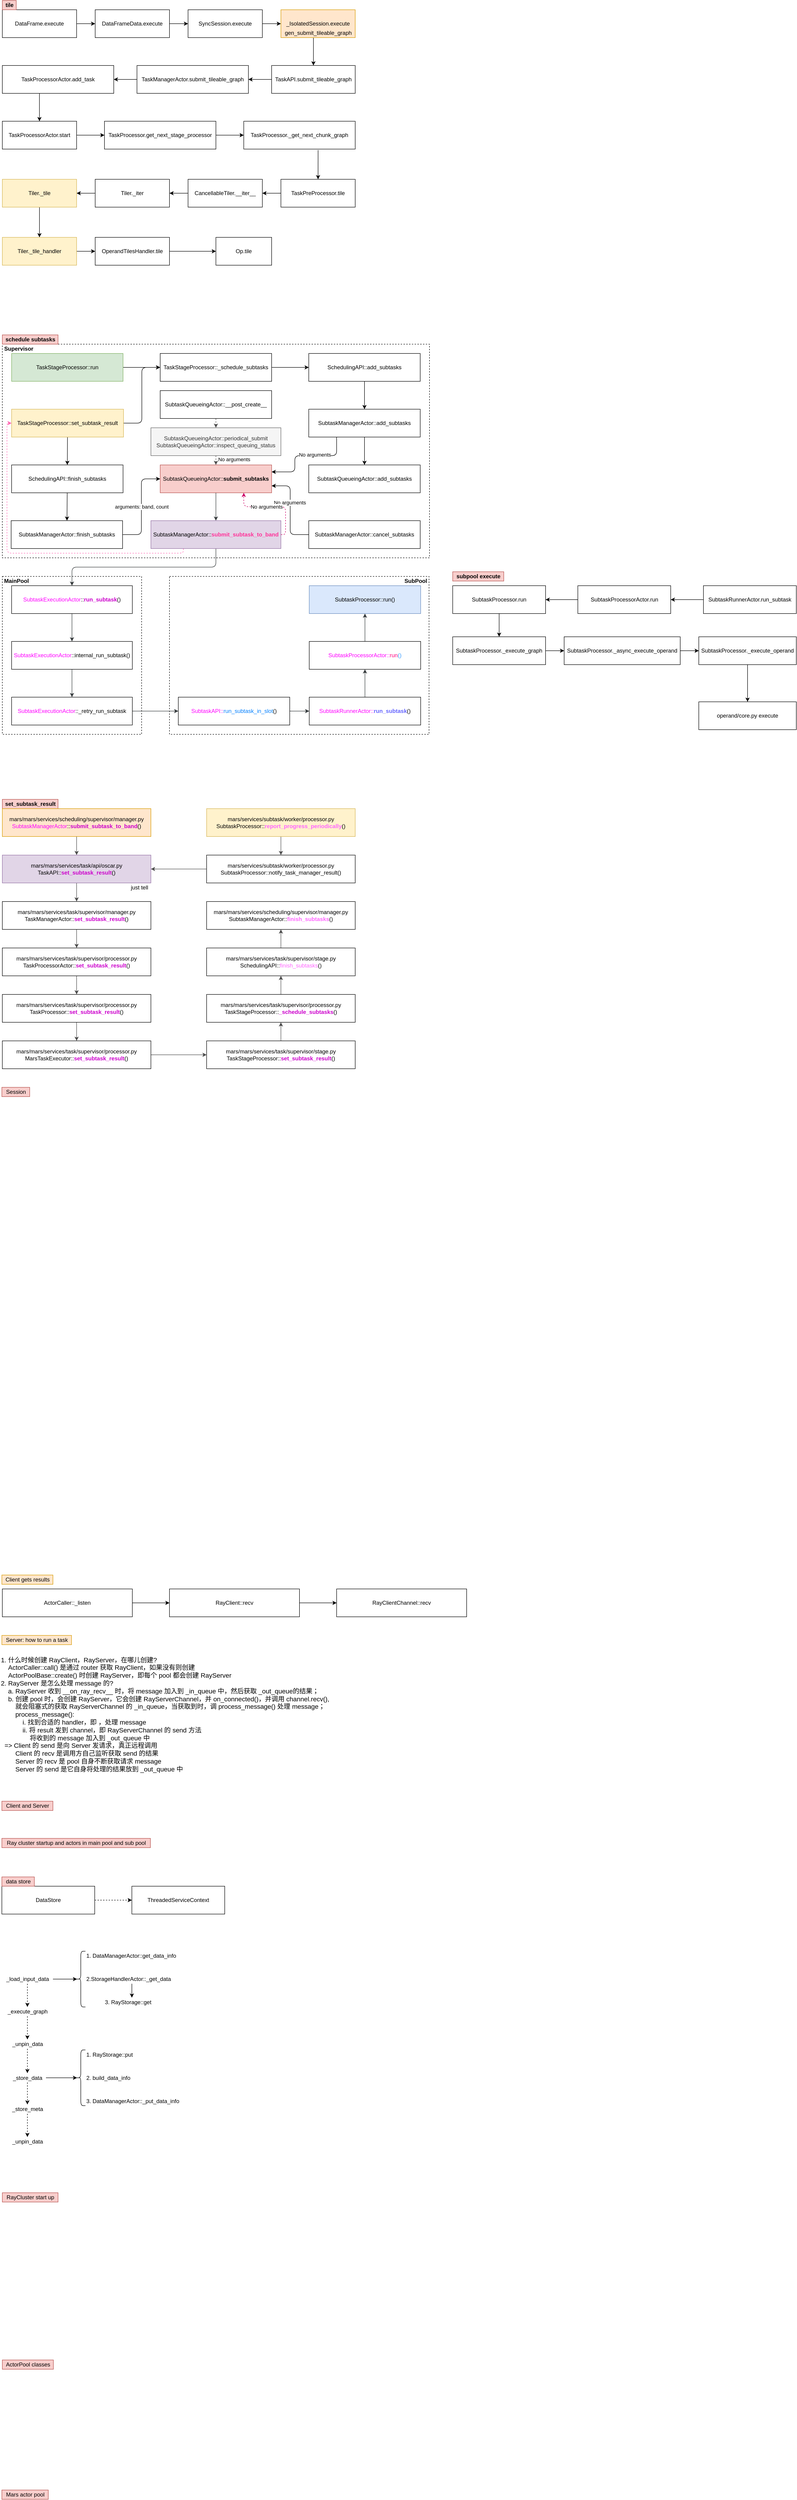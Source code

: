 <mxfile scale="10" border="0" version="20.4.2" type="github" pages="5">
  <diagram id="VeliALMj4aDlEIF5rFsG" name="main flow">
    <mxGraphModel dx="1186" dy="646" grid="1" gridSize="10" guides="1" tooltips="1" connect="1" arrows="1" fold="1" page="1" pageScale="1" pageWidth="827" pageHeight="1169" math="0" shadow="0">
      <root>
        <mxCell id="0" />
        <mxCell id="1" parent="0" />
        <mxCell id="207" value="" style="rounded=0;whiteSpace=wrap;html=1;fontSize=12;fontColor=#000000;dashed=1;fillColor=none;" parent="1" vertex="1">
          <mxGeometry x="400" y="1260" width="559" height="340" as="geometry" />
        </mxCell>
        <mxCell id="205" value="" style="rounded=0;whiteSpace=wrap;html=1;fontSize=12;fontColor=#000000;dashed=1;fillColor=none;" parent="1" vertex="1">
          <mxGeometry x="40" y="1260" width="300" height="340" as="geometry" />
        </mxCell>
        <mxCell id="203" value="" style="rounded=0;whiteSpace=wrap;html=1;fontSize=12;fontColor=#000000;dashed=1;fillColor=none;" parent="1" vertex="1">
          <mxGeometry x="40" y="760" width="920" height="460" as="geometry" />
        </mxCell>
        <mxCell id="4" value="" style="edgeStyle=none;html=1;" parent="1" source="2" target="3" edge="1">
          <mxGeometry relative="1" as="geometry" />
        </mxCell>
        <mxCell id="2" value="DataFrame.execute" style="rounded=0;whiteSpace=wrap;html=1;" parent="1" vertex="1">
          <mxGeometry x="40" y="40" width="160" height="60" as="geometry" />
        </mxCell>
        <mxCell id="6" value="" style="edgeStyle=none;html=1;" parent="1" source="3" target="5" edge="1">
          <mxGeometry relative="1" as="geometry" />
        </mxCell>
        <mxCell id="3" value="DataFrameData.execute" style="rounded=0;whiteSpace=wrap;html=1;" parent="1" vertex="1">
          <mxGeometry x="240" y="40" width="160" height="60" as="geometry" />
        </mxCell>
        <mxCell id="8" value="" style="edgeStyle=none;html=1;" parent="1" source="5" target="7" edge="1">
          <mxGeometry relative="1" as="geometry" />
        </mxCell>
        <mxCell id="5" value="SyncSession.execute" style="rounded=0;whiteSpace=wrap;html=1;" parent="1" vertex="1">
          <mxGeometry x="440" y="40" width="160" height="60" as="geometry" />
        </mxCell>
        <mxCell id="10" value="" style="edgeStyle=none;html=1;exitX=0.438;exitY=1;exitDx=0;exitDy=0;exitPerimeter=0;" parent="1" source="7" target="9" edge="1">
          <mxGeometry relative="1" as="geometry" />
        </mxCell>
        <mxCell id="7" value="_IsolatedSession.execute" style="rounded=0;whiteSpace=wrap;html=1;fillColor=#ffe6cc;strokeColor=#d79b00;" parent="1" vertex="1">
          <mxGeometry x="640" y="40" width="160" height="60" as="geometry" />
        </mxCell>
        <mxCell id="12" value="" style="edgeStyle=none;html=1;" parent="1" source="9" target="11" edge="1">
          <mxGeometry relative="1" as="geometry" />
        </mxCell>
        <mxCell id="9" value="TaskAPI.submit_tileable_graph" style="rounded=0;whiteSpace=wrap;html=1;" parent="1" vertex="1">
          <mxGeometry x="620" y="160" width="180" height="60" as="geometry" />
        </mxCell>
        <mxCell id="14" value="" style="edgeStyle=none;html=1;" parent="1" source="11" target="13" edge="1">
          <mxGeometry relative="1" as="geometry" />
        </mxCell>
        <mxCell id="11" value="TaskManagerActor.submit_tileable_graph" style="rounded=0;whiteSpace=wrap;html=1;" parent="1" vertex="1">
          <mxGeometry x="330" y="160" width="240" height="60" as="geometry" />
        </mxCell>
        <mxCell id="16" value="" style="edgeStyle=none;html=1;exitX=0.333;exitY=1.007;exitDx=0;exitDy=0;exitPerimeter=0;" parent="1" source="13" target="15" edge="1">
          <mxGeometry relative="1" as="geometry" />
        </mxCell>
        <mxCell id="13" value="TaskProcessorActor.add_task" style="rounded=0;whiteSpace=wrap;html=1;" parent="1" vertex="1">
          <mxGeometry x="40" y="160" width="240" height="60" as="geometry" />
        </mxCell>
        <mxCell id="19" value="" style="edgeStyle=none;html=1;" parent="1" source="15" target="18" edge="1">
          <mxGeometry relative="1" as="geometry" />
        </mxCell>
        <mxCell id="15" value="TaskProcessorActor.start" style="rounded=0;whiteSpace=wrap;html=1;" parent="1" vertex="1">
          <mxGeometry x="40" y="280" width="160" height="60" as="geometry" />
        </mxCell>
        <mxCell id="24" value="" style="edgeStyle=none;html=1;" parent="1" source="17" target="23" edge="1">
          <mxGeometry relative="1" as="geometry" />
        </mxCell>
        <mxCell id="17" value="TaskPreProcessor.tile" style="rounded=0;whiteSpace=wrap;html=1;" parent="1" vertex="1">
          <mxGeometry x="640" y="405" width="160" height="60" as="geometry" />
        </mxCell>
        <mxCell id="21" value="" style="edgeStyle=none;html=1;" parent="1" source="18" target="20" edge="1">
          <mxGeometry relative="1" as="geometry" />
        </mxCell>
        <mxCell id="18" value="TaskProcessor.get_next_stage_processor" style="rounded=0;whiteSpace=wrap;html=1;" parent="1" vertex="1">
          <mxGeometry x="260" y="280" width="240" height="60" as="geometry" />
        </mxCell>
        <mxCell id="22" value="" style="edgeStyle=none;html=1;entryX=0.5;entryY=0;entryDx=0;entryDy=0;exitX=0.667;exitY=1.033;exitDx=0;exitDy=0;exitPerimeter=0;" parent="1" source="20" target="17" edge="1">
          <mxGeometry relative="1" as="geometry" />
        </mxCell>
        <mxCell id="20" value="TaskProcessor._get_next_chunk_graph" style="rounded=0;whiteSpace=wrap;html=1;" parent="1" vertex="1">
          <mxGeometry x="560" y="280" width="240" height="60" as="geometry" />
        </mxCell>
        <mxCell id="26" value="" style="edgeStyle=none;html=1;" parent="1" source="23" target="25" edge="1">
          <mxGeometry relative="1" as="geometry" />
        </mxCell>
        <mxCell id="23" value="CancellableTiler.__iter__" style="rounded=0;whiteSpace=wrap;html=1;" parent="1" vertex="1">
          <mxGeometry x="440" y="405" width="160" height="60" as="geometry" />
        </mxCell>
        <mxCell id="28" value="" style="edgeStyle=none;html=1;" parent="1" source="25" target="27" edge="1">
          <mxGeometry relative="1" as="geometry" />
        </mxCell>
        <mxCell id="25" value="Tiler._iter" style="rounded=0;whiteSpace=wrap;html=1;" parent="1" vertex="1">
          <mxGeometry x="240" y="405" width="160" height="60" as="geometry" />
        </mxCell>
        <mxCell id="30" value="" style="edgeStyle=none;html=1;" parent="1" source="27" target="29" edge="1">
          <mxGeometry relative="1" as="geometry" />
        </mxCell>
        <mxCell id="27" value="Tiler._tile" style="rounded=0;whiteSpace=wrap;html=1;fillColor=#fff2cc;strokeColor=#d6b656;" parent="1" vertex="1">
          <mxGeometry x="40" y="405" width="160" height="60" as="geometry" />
        </mxCell>
        <mxCell id="32" value="" style="edgeStyle=none;html=1;" parent="1" source="29" target="31" edge="1">
          <mxGeometry relative="1" as="geometry" />
        </mxCell>
        <mxCell id="29" value="Tiler._tile_handler" style="rounded=0;whiteSpace=wrap;html=1;fillColor=#fff2cc;strokeColor=#d6b656;" parent="1" vertex="1">
          <mxGeometry x="40" y="530" width="160" height="60" as="geometry" />
        </mxCell>
        <mxCell id="34" value="" style="edgeStyle=none;html=1;" parent="1" source="31" target="33" edge="1">
          <mxGeometry relative="1" as="geometry" />
        </mxCell>
        <mxCell id="31" value="OperandTilesHandler.tile" style="rounded=0;whiteSpace=wrap;html=1;" parent="1" vertex="1">
          <mxGeometry x="240" y="530" width="160" height="60" as="geometry" />
        </mxCell>
        <mxCell id="33" value="Op.tile" style="whiteSpace=wrap;html=1;rounded=0;" parent="1" vertex="1">
          <mxGeometry x="500" y="530" width="120" height="60" as="geometry" />
        </mxCell>
        <mxCell id="35" value="gen_submit_tileable_graph" style="text;html=1;align=center;verticalAlign=middle;resizable=0;points=[];autosize=1;strokeColor=none;fillColor=none;" parent="1" vertex="1">
          <mxGeometry x="640" y="80" width="160" height="20" as="geometry" />
        </mxCell>
        <mxCell id="36" value="tile" style="text;html=1;align=center;verticalAlign=middle;resizable=0;points=[];autosize=1;strokeColor=#b85450;fillColor=#f8cecc;fontStyle=1" parent="1" vertex="1">
          <mxGeometry x="40" y="20" width="30" height="20" as="geometry" />
        </mxCell>
        <mxCell id="83" value="" style="edgeStyle=none;html=1;dashed=1;fontFamily=Helvetica;fontSize=12;fontColor=#000000;" parent="1" source="81" target="82" edge="1">
          <mxGeometry relative="1" as="geometry" />
        </mxCell>
        <mxCell id="81" value="DataStore" style="rounded=0;whiteSpace=wrap;html=1;" parent="1" vertex="1">
          <mxGeometry x="39" y="4080" width="200" height="60" as="geometry" />
        </mxCell>
        <mxCell id="82" value="ThreadedServiceContext" style="rounded=0;whiteSpace=wrap;html=1;" parent="1" vertex="1">
          <mxGeometry x="319" y="4080" width="200" height="60" as="geometry" />
        </mxCell>
        <mxCell id="86" value="" style="edgeStyle=none;html=1;dashed=1;fontFamily=Helvetica;fontSize=12;fontColor=#000000;" parent="1" source="84" target="85" edge="1">
          <mxGeometry relative="1" as="geometry" />
        </mxCell>
        <mxCell id="98" value="" style="edgeStyle=none;html=1;entryX=0.1;entryY=0.5;entryDx=0;entryDy=0;entryPerimeter=0;" parent="1" source="84" target="100" edge="1">
          <mxGeometry relative="1" as="geometry">
            <mxPoint x="201" y="4280" as="targetPoint" />
          </mxGeometry>
        </mxCell>
        <mxCell id="84" value="_load_input_data" style="text;html=1;align=center;verticalAlign=middle;resizable=0;points=[];autosize=1;strokeColor=none;fillColor=none;fontSize=12;fontFamily=Helvetica;fontColor=#000000;" parent="1" vertex="1">
          <mxGeometry x="39" y="4270" width="110" height="20" as="geometry" />
        </mxCell>
        <mxCell id="88" value="" style="edgeStyle=none;html=1;dashed=1;fontFamily=Helvetica;fontSize=12;fontColor=#000000;" parent="1" source="85" target="87" edge="1">
          <mxGeometry relative="1" as="geometry" />
        </mxCell>
        <mxCell id="85" value="_execute_graph" style="text;html=1;align=center;verticalAlign=middle;resizable=0;points=[];autosize=1;strokeColor=none;fillColor=none;fontSize=12;fontFamily=Helvetica;fontColor=#000000;" parent="1" vertex="1">
          <mxGeometry x="44" y="4340" width="100" height="20" as="geometry" />
        </mxCell>
        <mxCell id="90" value="" style="edgeStyle=none;html=1;dashed=1;fontFamily=Helvetica;fontSize=12;fontColor=#000000;" parent="1" source="87" target="89" edge="1">
          <mxGeometry relative="1" as="geometry" />
        </mxCell>
        <mxCell id="87" value="_unpin_data" style="text;html=1;align=center;verticalAlign=middle;resizable=0;points=[];autosize=1;strokeColor=none;fillColor=none;fontSize=12;fontFamily=Helvetica;fontColor=#000000;" parent="1" vertex="1">
          <mxGeometry x="54" y="4410" width="80" height="20" as="geometry" />
        </mxCell>
        <mxCell id="92" value="" style="edgeStyle=none;html=1;dashed=1;fontFamily=Helvetica;fontSize=12;fontColor=#000000;" parent="1" source="89" target="91" edge="1">
          <mxGeometry relative="1" as="geometry" />
        </mxCell>
        <mxCell id="96" value="" style="edgeStyle=none;html=1;entryX=0.1;entryY=0.5;entryDx=0;entryDy=0;entryPerimeter=0;" parent="1" source="89" target="99" edge="1">
          <mxGeometry relative="1" as="geometry">
            <mxPoint x="199" y="4492.5" as="targetPoint" />
          </mxGeometry>
        </mxCell>
        <mxCell id="89" value="_store_data" style="text;html=1;align=center;verticalAlign=middle;resizable=0;points=[];autosize=1;strokeColor=none;fillColor=none;fontSize=12;fontFamily=Helvetica;fontColor=#000000;" parent="1" vertex="1">
          <mxGeometry x="54" y="4482.5" width="80" height="20" as="geometry" />
        </mxCell>
        <mxCell id="94" value="" style="edgeStyle=none;html=1;dashed=1;fontFamily=Helvetica;fontSize=12;fontColor=#000000;" parent="1" source="91" target="93" edge="1">
          <mxGeometry relative="1" as="geometry" />
        </mxCell>
        <mxCell id="91" value="_store_meta" style="text;html=1;align=center;verticalAlign=middle;resizable=0;points=[];autosize=1;strokeColor=none;fillColor=none;fontSize=12;fontFamily=Helvetica;fontColor=#000000;" parent="1" vertex="1">
          <mxGeometry x="54" y="4550" width="80" height="20" as="geometry" />
        </mxCell>
        <mxCell id="93" value="_unpin_data" style="text;html=1;align=center;verticalAlign=middle;resizable=0;points=[];autosize=1;strokeColor=none;fillColor=none;fontSize=12;fontFamily=Helvetica;fontColor=#000000;" parent="1" vertex="1">
          <mxGeometry x="54" y="4620" width="80" height="20" as="geometry" />
        </mxCell>
        <mxCell id="99" value="" style="shape=curlyBracket;whiteSpace=wrap;html=1;rounded=1;" parent="1" vertex="1">
          <mxGeometry x="199" y="4432.5" width="20" height="120" as="geometry" />
        </mxCell>
        <mxCell id="100" value="" style="shape=curlyBracket;whiteSpace=wrap;html=1;rounded=1;" parent="1" vertex="1">
          <mxGeometry x="199" y="4220" width="20" height="120" as="geometry" />
        </mxCell>
        <mxCell id="101" value="1. DataManagerActor::get_data_info" style="text;html=1;align=left;verticalAlign=middle;resizable=0;points=[];autosize=1;strokeColor=none;fillColor=none;" parent="1" vertex="1">
          <mxGeometry x="219" y="4220" width="210" height="20" as="geometry" />
        </mxCell>
        <mxCell id="104" value="" style="edgeStyle=none;html=1;" parent="1" source="102" target="103" edge="1">
          <mxGeometry relative="1" as="geometry" />
        </mxCell>
        <mxCell id="102" value="2.StorageHandlerActor::_get_data" style="text;html=1;align=left;verticalAlign=middle;resizable=0;points=[];autosize=1;strokeColor=none;fillColor=none;" parent="1" vertex="1">
          <mxGeometry x="219" y="4270" width="200" height="20" as="geometry" />
        </mxCell>
        <mxCell id="103" value="3. RayStorage::get" style="text;html=1;align=left;verticalAlign=middle;resizable=0;points=[];autosize=1;strokeColor=none;fillColor=none;" parent="1" vertex="1">
          <mxGeometry x="259" y="4320" width="120" height="20" as="geometry" />
        </mxCell>
        <mxCell id="105" value="1. RayStorage::put" style="text;html=1;align=left;verticalAlign=middle;resizable=0;points=[];autosize=1;strokeColor=none;fillColor=none;" parent="1" vertex="1">
          <mxGeometry x="219" y="4432.5" width="120" height="20" as="geometry" />
        </mxCell>
        <mxCell id="106" value="3. DataManagerActor::_put_data_info" style="text;html=1;align=left;verticalAlign=middle;resizable=0;points=[];autosize=1;strokeColor=none;fillColor=none;" parent="1" vertex="1">
          <mxGeometry x="219" y="4532.5" width="220" height="20" as="geometry" />
        </mxCell>
        <mxCell id="107" value="2. build_data_info" style="text;html=1;align=left;verticalAlign=middle;resizable=0;points=[];autosize=1;strokeColor=none;fillColor=none;" parent="1" vertex="1">
          <mxGeometry x="219" y="4482.5" width="110" height="20" as="geometry" />
        </mxCell>
        <mxCell id="108" value="set_subtask_result" style="text;html=1;align=center;verticalAlign=middle;resizable=0;points=[];autosize=1;strokeColor=#b85450;fillColor=#f8cecc;fontStyle=1" parent="1" vertex="1">
          <mxGeometry x="40" y="1740" width="120" height="20" as="geometry" />
        </mxCell>
        <mxCell id="111" value="" style="edgeStyle=orthogonalEdgeStyle;html=1;" parent="1" edge="1">
          <mxGeometry relative="1" as="geometry">
            <mxPoint x="789.5" y="1960" as="targetPoint" />
          </mxGeometry>
        </mxCell>
        <mxCell id="127" value="" style="edgeStyle=none;html=1;" parent="1" edge="1">
          <mxGeometry relative="1" as="geometry">
            <mxPoint x="760" y="1765" as="sourcePoint" />
          </mxGeometry>
        </mxCell>
        <mxCell id="143" value="&lt;span style=&quot;text-align: left&quot;&gt;Ray cluster startup and actors in main pool and sub pool&lt;/span&gt;" style="text;html=1;align=center;verticalAlign=middle;resizable=0;points=[];autosize=1;strokeColor=#b85450;fillColor=#f8cecc;fontStyle=0" parent="1" vertex="1">
          <mxGeometry x="39" y="3977" width="320" height="20" as="geometry" />
        </mxCell>
        <mxCell id="144" value="&lt;span style=&quot;text-align: left&quot;&gt;data store&lt;/span&gt;" style="text;html=1;align=center;verticalAlign=middle;resizable=0;points=[];autosize=1;strokeColor=#b85450;fillColor=#f8cecc;fontStyle=0" parent="1" vertex="1">
          <mxGeometry x="39" y="4060" width="70" height="20" as="geometry" />
        </mxCell>
        <mxCell id="145" value="&lt;span style=&quot;text-align: left&quot;&gt;Client and Server&lt;/span&gt;" style="text;html=1;align=center;verticalAlign=middle;resizable=0;points=[];autosize=1;strokeColor=#b85450;fillColor=#f8cecc;fontStyle=0" parent="1" vertex="1">
          <mxGeometry x="39" y="3897" width="110" height="20" as="geometry" />
        </mxCell>
        <mxCell id="146" value="subpool execute" style="text;html=1;align=center;verticalAlign=middle;resizable=0;points=[];autosize=1;strokeColor=#b85450;fillColor=#f8cecc;fontStyle=1" parent="1" vertex="1">
          <mxGeometry x="1010" y="1250" width="110" height="20" as="geometry" />
        </mxCell>
        <mxCell id="147" value="" style="edgeStyle=none;html=1;" parent="1" source="149" target="151" edge="1">
          <mxGeometry relative="1" as="geometry" />
        </mxCell>
        <mxCell id="148" value="" style="edgeStyle=none;html=1;startArrow=classic;startFill=1;endArrow=none;endFill=0;" parent="1" source="149" target="156" edge="1">
          <mxGeometry relative="1" as="geometry" />
        </mxCell>
        <mxCell id="149" value="SubtaskProcessor._execute_graph" style="rounded=0;whiteSpace=wrap;html=1;" parent="1" vertex="1">
          <mxGeometry x="1010" y="1390" width="200" height="60" as="geometry" />
        </mxCell>
        <mxCell id="150" value="" style="edgeStyle=none;html=1;" parent="1" source="151" target="153" edge="1">
          <mxGeometry relative="1" as="geometry" />
        </mxCell>
        <mxCell id="151" value="SubtaskProcessor._async_execute_operand" style="rounded=0;whiteSpace=wrap;html=1;" parent="1" vertex="1">
          <mxGeometry x="1250" y="1390" width="250" height="60" as="geometry" />
        </mxCell>
        <mxCell id="152" value="" style="edgeStyle=none;html=1;" parent="1" source="153" target="154" edge="1">
          <mxGeometry relative="1" as="geometry" />
        </mxCell>
        <mxCell id="153" value="SubtaskProcessor._execute_operand" style="rounded=0;whiteSpace=wrap;html=1;" parent="1" vertex="1">
          <mxGeometry x="1540" y="1390" width="210" height="60" as="geometry" />
        </mxCell>
        <mxCell id="154" value="operand/core.py execute" style="rounded=0;whiteSpace=wrap;html=1;" parent="1" vertex="1">
          <mxGeometry x="1540" y="1530" width="210" height="60" as="geometry" />
        </mxCell>
        <mxCell id="155" value="" style="edgeStyle=none;html=1;startArrow=classic;startFill=1;endArrow=none;endFill=0;" parent="1" source="156" target="158" edge="1">
          <mxGeometry relative="1" as="geometry" />
        </mxCell>
        <mxCell id="156" value="SubtaskProcessor.run" style="rounded=0;whiteSpace=wrap;html=1;" parent="1" vertex="1">
          <mxGeometry x="1010" y="1280" width="200" height="60" as="geometry" />
        </mxCell>
        <mxCell id="157" value="" style="edgeStyle=none;html=1;startArrow=classic;startFill=1;endArrow=none;endFill=0;" parent="1" source="158" target="159" edge="1">
          <mxGeometry relative="1" as="geometry" />
        </mxCell>
        <mxCell id="158" value="SubtaskProcessorActor.run" style="rounded=0;whiteSpace=wrap;html=1;" parent="1" vertex="1">
          <mxGeometry x="1279.5" y="1280" width="200" height="60" as="geometry" />
        </mxCell>
        <mxCell id="159" value="SubtaskRunnerActor.run_subtask" style="rounded=0;whiteSpace=wrap;html=1;" parent="1" vertex="1">
          <mxGeometry x="1550" y="1280" width="200" height="60" as="geometry" />
        </mxCell>
        <mxCell id="160" value="schedule subtasks" style="text;html=1;align=center;verticalAlign=middle;resizable=0;points=[];autosize=1;strokeColor=#b85450;fillColor=#f8cecc;fontStyle=1" parent="1" vertex="1">
          <mxGeometry x="40" y="740" width="120" height="20" as="geometry" />
        </mxCell>
        <mxCell id="163" value="" style="edgeStyle=orthogonalEdgeStyle;html=1;entryX=0;entryY=0.5;entryDx=0;entryDy=0;" parent="1" source="161" target="162" edge="1">
          <mxGeometry relative="1" as="geometry">
            <mxPoint x="420" y="890" as="targetPoint" />
          </mxGeometry>
        </mxCell>
        <mxCell id="161" value="TaskStageProcessor::run" style="rounded=0;whiteSpace=wrap;html=1;fillColor=#d5e8d4;strokeColor=#82b366;" parent="1" vertex="1">
          <mxGeometry x="60" y="780" width="240" height="60" as="geometry" />
        </mxCell>
        <mxCell id="167" value="" style="edgeStyle=orthogonalEdgeStyle;html=1;" parent="1" source="162" target="166" edge="1">
          <mxGeometry relative="1" as="geometry" />
        </mxCell>
        <mxCell id="162" value="TaskStageProcessor::_schedule_subtasks" style="rounded=0;whiteSpace=wrap;html=1;" parent="1" vertex="1">
          <mxGeometry x="380" y="780" width="240" height="60" as="geometry" />
        </mxCell>
        <mxCell id="165" value="" style="edgeStyle=orthogonalEdgeStyle;html=1;entryX=0;entryY=0.5;entryDx=0;entryDy=0;" parent="1" source="164" target="162" edge="1">
          <mxGeometry relative="1" as="geometry" />
        </mxCell>
        <mxCell id="181" value="" style="html=1;entryX=0.5;entryY=0;entryDx=0;entryDy=0;" parent="1" source="164" target="178" edge="1">
          <mxGeometry relative="1" as="geometry" />
        </mxCell>
        <mxCell id="164" value="TaskStageProcessor::set_subtask_result" style="rounded=0;whiteSpace=wrap;html=1;fillColor=#fff2cc;strokeColor=#d6b656;" parent="1" vertex="1">
          <mxGeometry x="60" y="900" width="241" height="60" as="geometry" />
        </mxCell>
        <mxCell id="169" value="" style="edgeStyle=orthogonalEdgeStyle;html=1;" parent="1" source="166" target="168" edge="1">
          <mxGeometry relative="1" as="geometry" />
        </mxCell>
        <mxCell id="166" value="SchedulingAPI::add_subtasks" style="rounded=0;whiteSpace=wrap;html=1;" parent="1" vertex="1">
          <mxGeometry x="700" y="780" width="240" height="60" as="geometry" />
        </mxCell>
        <mxCell id="171" value="" style="edgeStyle=orthogonalEdgeStyle;html=1;" parent="1" source="168" target="170" edge="1">
          <mxGeometry relative="1" as="geometry" />
        </mxCell>
        <mxCell id="168" value="SubtaskManagerActor::add_subtasks" style="rounded=0;whiteSpace=wrap;html=1;" parent="1" vertex="1">
          <mxGeometry x="700" y="900" width="240" height="60" as="geometry" />
        </mxCell>
        <mxCell id="170" value="SubtaskQueueingActor::add_subtasks" style="rounded=0;whiteSpace=wrap;html=1;" parent="1" vertex="1">
          <mxGeometry x="700" y="1020" width="240" height="60" as="geometry" />
        </mxCell>
        <mxCell id="172" value="SubtaskQueueingActor::&lt;b&gt;submit_subtasks&lt;/b&gt;" style="rounded=0;whiteSpace=wrap;html=1;fillColor=#f8cecc;strokeColor=#b85450;" parent="1" vertex="1">
          <mxGeometry x="380" y="1020" width="240" height="60" as="geometry" />
        </mxCell>
        <mxCell id="175" value="arguments: band, count" style="edgeStyle=orthogonalEdgeStyle;html=1;entryX=0;entryY=0.5;entryDx=0;entryDy=0;" parent="1" source="174" target="172" edge="1">
          <mxGeometry relative="1" as="geometry" />
        </mxCell>
        <mxCell id="174" value="SubtaskManagerActor::finish_subtasks" style="rounded=0;whiteSpace=wrap;html=1;" parent="1" vertex="1">
          <mxGeometry x="59" y="1140" width="240" height="60" as="geometry" />
        </mxCell>
        <mxCell id="179" value="" style="html=1;" parent="1" source="178" target="174" edge="1">
          <mxGeometry relative="1" as="geometry" />
        </mxCell>
        <mxCell id="178" value="SchedulingAPI::finish_subtasks" style="rounded=0;whiteSpace=wrap;html=1;" parent="1" vertex="1">
          <mxGeometry x="60" y="1020" width="240" height="60" as="geometry" />
        </mxCell>
        <mxCell id="183" value="" style="html=1;startArrow=classic;startFill=1;fillColor=#f8cecc;strokeColor=#363B3D;exitX=0.5;exitY=0;exitDx=0;exitDy=0;endArrow=none;endFill=0;edgeStyle=orthogonalEdgeStyle;" parent="1" source="182" target="172" edge="1">
          <mxGeometry relative="1" as="geometry">
            <mxPoint x="700" y="1170" as="sourcePoint" />
          </mxGeometry>
        </mxCell>
        <mxCell id="190" value="" style="edgeStyle=orthogonalEdgeStyle;html=1;startArrow=none;startFill=0;endArrow=classic;endFill=1;strokeColor=#363B3D;exitX=0.5;exitY=1;exitDx=0;exitDy=0;" parent="1" source="182" target="189" edge="1">
          <mxGeometry relative="1" as="geometry" />
        </mxCell>
        <mxCell id="209" value="" style="edgeStyle=orthogonalEdgeStyle;html=1;entryX=0;entryY=0.5;entryDx=0;entryDy=0;dashed=1;exitX=0.25;exitY=1;exitDx=0;exitDy=0;strokeColor=#FF66B3;" parent="1" source="182" target="164" edge="1">
          <mxGeometry relative="1" as="geometry" />
        </mxCell>
        <mxCell id="182" value="SubtaskManagerActor::&lt;font color=&quot;#ff3399&quot;&gt;&lt;b&gt;submit_subtask_to_band&lt;/b&gt;&lt;/font&gt;" style="rounded=0;whiteSpace=wrap;html=1;fontSize=12;fillColor=#e1d5e7;strokeColor=#9673a6;" parent="1" vertex="1">
          <mxGeometry x="360" y="1140" width="280" height="60" as="geometry" />
        </mxCell>
        <mxCell id="185" value="" style="html=1;edgeStyle=orthogonalEdgeStyle;entryX=1;entryY=0.75;entryDx=0;entryDy=0;" parent="1" source="184" target="172" edge="1">
          <mxGeometry relative="1" as="geometry" />
        </mxCell>
        <mxCell id="PdJmL9VJTsngAsR4OB4L-252" value="No arguments" style="edgeLabel;html=1;align=center;verticalAlign=middle;resizable=0;points=[];fontColor=#000000;" parent="185" vertex="1" connectable="0">
          <mxGeometry x="0.195" y="3" relative="1" as="geometry">
            <mxPoint x="2" y="1" as="offset" />
          </mxGeometry>
        </mxCell>
        <mxCell id="184" value="SubtaskManagerActor::cancel_subtasks" style="rounded=0;whiteSpace=wrap;html=1;" parent="1" vertex="1">
          <mxGeometry x="700" y="1140" width="240" height="60" as="geometry" />
        </mxCell>
        <mxCell id="188" value="" style="html=1;startArrow=none;startFill=0;fillColor=#f8cecc;strokeColor=#CC0066;exitX=1;exitY=0.5;exitDx=0;exitDy=0;endArrow=classic;endFill=1;entryX=0.75;entryY=1;entryDx=0;entryDy=0;dashed=1;edgeStyle=orthogonalEdgeStyle;" parent="1" source="182" target="172" edge="1">
          <mxGeometry relative="1" as="geometry">
            <mxPoint x="510.5" y="1270" as="sourcePoint" />
            <mxPoint x="510.167" y="1210" as="targetPoint" />
          </mxGeometry>
        </mxCell>
        <mxCell id="PdJmL9VJTsngAsR4OB4L-251" value="No arguments" style="edgeLabel;html=1;align=center;verticalAlign=middle;resizable=0;points=[];fontColor=#000000;" parent="188" vertex="1" connectable="0">
          <mxGeometry x="0.179" y="-1" relative="1" as="geometry">
            <mxPoint x="1" y="1" as="offset" />
          </mxGeometry>
        </mxCell>
        <mxCell id="192" value="" style="edgeStyle=orthogonalEdgeStyle;html=1;fontSize=11;startArrow=none;startFill=0;endArrow=classic;endFill=1;strokeColor=#363B3D;" parent="1" source="189" target="191" edge="1">
          <mxGeometry relative="1" as="geometry" />
        </mxCell>
        <mxCell id="189" value="&lt;font color=&quot;#ff00ff&quot; style=&quot;text-align: left&quot;&gt;SubtaskExecutionActor&lt;/font&gt;&lt;span style=&quot;text-align: left&quot;&gt;::&lt;/span&gt;&lt;b style=&quot;text-align: left&quot;&gt;&lt;font color=&quot;#cc00cc&quot;&gt;run_subtask&lt;/font&gt;&lt;/b&gt;&lt;span style=&quot;text-align: left&quot;&gt;()&lt;/span&gt;" style="rounded=0;whiteSpace=wrap;html=1;" parent="1" vertex="1">
          <mxGeometry x="60" y="1280" width="260" height="60" as="geometry" />
        </mxCell>
        <mxCell id="194" value="" style="edgeStyle=orthogonalEdgeStyle;html=1;fontSize=12;startArrow=none;startFill=0;endArrow=classic;endFill=1;strokeColor=#363B3D;" parent="1" source="191" target="193" edge="1">
          <mxGeometry relative="1" as="geometry" />
        </mxCell>
        <mxCell id="191" value="&lt;font color=&quot;#ff00ff&quot; style=&quot;text-align: left&quot;&gt;SubtaskExecutionActor&lt;/font&gt;&lt;span style=&quot;text-align: left&quot;&gt;::internal_run_subtask()&lt;/span&gt;" style="rounded=0;whiteSpace=wrap;html=1;" parent="1" vertex="1">
          <mxGeometry x="60" y="1400" width="260" height="60" as="geometry" />
        </mxCell>
        <mxCell id="196" value="" style="edgeStyle=orthogonalEdgeStyle;html=1;fontSize=12;startArrow=none;startFill=0;endArrow=classic;endFill=1;strokeColor=#363B3D;" parent="1" source="193" target="195" edge="1">
          <mxGeometry relative="1" as="geometry" />
        </mxCell>
        <mxCell id="193" value="&lt;font color=&quot;#ff00ff&quot; style=&quot;text-align: left&quot;&gt;SubtaskExecutionActor&lt;/font&gt;&lt;span style=&quot;text-align: left&quot;&gt;::_retry_run_subtask&lt;/span&gt;" style="rounded=0;whiteSpace=wrap;html=1;" parent="1" vertex="1">
          <mxGeometry x="60" y="1520" width="260" height="60" as="geometry" />
        </mxCell>
        <mxCell id="198" value="" style="edgeStyle=orthogonalEdgeStyle;html=1;fontSize=12;fontColor=#FF3399;startArrow=none;startFill=0;endArrow=classic;endFill=1;strokeColor=#363B3D;" parent="1" source="195" target="197" edge="1">
          <mxGeometry relative="1" as="geometry" />
        </mxCell>
        <mxCell id="195" value="&lt;font color=&quot;#ff00ff&quot; style=&quot;text-align: left&quot;&gt;SubtaskAPI::&lt;/font&gt;&lt;font color=&quot;#007fff&quot; style=&quot;text-align: left&quot;&gt;run_subtask_in_slot&lt;/font&gt;&lt;span style=&quot;text-align: left&quot;&gt;()&lt;/span&gt;" style="rounded=0;whiteSpace=wrap;html=1;" parent="1" vertex="1">
          <mxGeometry x="419" y="1520" width="240" height="60" as="geometry" />
        </mxCell>
        <mxCell id="200" value="" style="edgeStyle=orthogonalEdgeStyle;html=1;fontSize=12;fontColor=#FF3399;startArrow=none;startFill=0;endArrow=classic;endFill=1;strokeColor=#363B3D;" parent="1" source="197" target="199" edge="1">
          <mxGeometry relative="1" as="geometry" />
        </mxCell>
        <mxCell id="197" value="&lt;font color=&quot;#ff00ff&quot; style=&quot;text-align: left&quot;&gt;SubtaskRunnerActor::&lt;/font&gt;&lt;b style=&quot;text-align: left&quot;&gt;&lt;font color=&quot;#6666ff&quot;&gt;run_subtask&lt;/font&gt;&lt;/b&gt;&lt;span style=&quot;text-align: left&quot;&gt;()&lt;/span&gt;" style="rounded=0;whiteSpace=wrap;html=1;" parent="1" vertex="1">
          <mxGeometry x="701" y="1520" width="240" height="60" as="geometry" />
        </mxCell>
        <mxCell id="202" value="" style="edgeStyle=orthogonalEdgeStyle;html=1;fontSize=12;fontColor=#FF3399;startArrow=none;startFill=0;endArrow=classic;endFill=1;strokeColor=#363B3D;" parent="1" source="199" target="201" edge="1">
          <mxGeometry relative="1" as="geometry" />
        </mxCell>
        <mxCell id="199" value="&lt;font color=&quot;#ff00ff&quot; style=&quot;text-align: left&quot;&gt;SubtaskProcessorActor::&lt;/font&gt;&lt;font color=&quot;#ff0080&quot; style=&quot;text-align: left&quot;&gt;run&lt;/font&gt;&lt;font color=&quot;#3399ff&quot; style=&quot;text-align: left&quot;&gt;()&lt;/font&gt;" style="rounded=0;whiteSpace=wrap;html=1;" parent="1" vertex="1">
          <mxGeometry x="701" y="1400" width="240" height="60" as="geometry" />
        </mxCell>
        <mxCell id="201" value="&lt;font style=&quot;text-align: left&quot;&gt;SubtaskProcessor::&lt;/font&gt;&lt;font style=&quot;text-align: left&quot;&gt;run&lt;/font&gt;&lt;font style=&quot;text-align: left&quot;&gt;()&lt;/font&gt;" style="rounded=0;whiteSpace=wrap;html=1;fillColor=#dae8fc;strokeColor=#6c8ebf;" parent="1" vertex="1">
          <mxGeometry x="701" y="1280" width="240" height="60" as="geometry" />
        </mxCell>
        <mxCell id="204" value="&lt;b&gt;Supervisor&lt;/b&gt;" style="text;html=1;align=center;verticalAlign=middle;resizable=0;points=[];autosize=1;strokeColor=none;fillColor=none;fontSize=12;fontColor=#000000;" parent="1" vertex="1">
          <mxGeometry x="35" y="760" width="80" height="20" as="geometry" />
        </mxCell>
        <mxCell id="206" value="MainPool" style="text;html=1;align=center;verticalAlign=middle;resizable=0;points=[];autosize=1;strokeColor=none;fillColor=none;fontSize=12;fontColor=#000000;fontStyle=1;container=1;" parent="1" vertex="1">
          <mxGeometry x="35" y="1260" width="70" height="20" as="geometry" />
        </mxCell>
        <mxCell id="208" value="&lt;b&gt;SubPool&lt;/b&gt;" style="text;html=1;align=center;verticalAlign=middle;resizable=0;points=[];autosize=1;strokeColor=none;fillColor=none;fontSize=12;fontColor=#000000;" parent="1" vertex="1">
          <mxGeometry x="900" y="1260" width="60" height="20" as="geometry" />
        </mxCell>
        <mxCell id="213" value="" style="edgeStyle=orthogonalEdgeStyle;html=1;dashed=1;strokeColor=#4D4D4D;" parent="1" source="210" target="212" edge="1">
          <mxGeometry relative="1" as="geometry" />
        </mxCell>
        <mxCell id="210" value="SubtaskQueueingActor::__post_create__" style="rounded=0;whiteSpace=wrap;html=1;" parent="1" vertex="1">
          <mxGeometry x="380" y="860" width="240" height="60" as="geometry" />
        </mxCell>
        <mxCell id="214" value="" style="edgeStyle=orthogonalEdgeStyle;html=1;dashed=1;strokeColor=#4D4D4D;" parent="1" source="212" target="172" edge="1">
          <mxGeometry relative="1" as="geometry" />
        </mxCell>
        <mxCell id="212" value="SubtaskQueueingActor::periodical_submit&lt;br&gt;SubtaskQueueingActor::inspect_queuing_status" style="rounded=0;whiteSpace=wrap;html=1;fillColor=#f5f5f5;fontColor=#333333;strokeColor=#666666;" parent="1" vertex="1">
          <mxGeometry x="360" y="940" width="280" height="60" as="geometry" />
        </mxCell>
        <mxCell id="217" value="" style="html=1;strokeColor=#4D4D4D;" parent="1" source="215" target="216" edge="1">
          <mxGeometry relative="1" as="geometry" />
        </mxCell>
        <mxCell id="215" value="&lt;span style=&quot;text-align: left&quot;&gt;mars/mars/services/scheduling/supervisor/manager.py&lt;/span&gt;&lt;br style=&quot;text-align: left&quot;&gt;&lt;font color=&quot;#ff00ff&quot; style=&quot;text-align: left&quot;&gt;SubtaskManagerActor&lt;/font&gt;&lt;span style=&quot;text-align: left&quot;&gt;::&lt;/span&gt;&lt;b style=&quot;text-align: left&quot;&gt;&lt;font color=&quot;#cc00cc&quot;&gt;submit_subtask_to_band&lt;/font&gt;&lt;/b&gt;&lt;span style=&quot;text-align: left&quot;&gt;()&lt;/span&gt;" style="rounded=0;whiteSpace=wrap;html=1;fillColor=#ffe6cc;strokeColor=#d79b00;" parent="1" vertex="1">
          <mxGeometry x="40" y="1760" width="320" height="60" as="geometry" />
        </mxCell>
        <mxCell id="223" value="" style="edgeStyle=orthogonalEdgeStyle;html=1;strokeColor=#4D4D4D;" parent="1" source="216" target="222" edge="1">
          <mxGeometry relative="1" as="geometry" />
        </mxCell>
        <mxCell id="216" value="&lt;span style=&quot;text-align: left&quot;&gt;mars/mars/services/task/api/oscar.py&lt;/span&gt;&lt;br style=&quot;text-align: left&quot;&gt;&lt;span style=&quot;text-align: left&quot;&gt;TaskAPI::&lt;/span&gt;&lt;font color=&quot;#cc00cc&quot; style=&quot;text-align: left&quot;&gt;&lt;b&gt;set_subtask_result&lt;/b&gt;&lt;/font&gt;&lt;span style=&quot;text-align: left&quot;&gt;()&lt;/span&gt;" style="rounded=0;whiteSpace=wrap;html=1;fillColor=#e1d5e7;strokeColor=#9673a6;" parent="1" vertex="1">
          <mxGeometry x="40" y="1860" width="320" height="60" as="geometry" />
        </mxCell>
        <mxCell id="220" value="" style="html=1;strokeColor=#4D4D4D;" parent="1" source="218" target="219" edge="1">
          <mxGeometry relative="1" as="geometry" />
        </mxCell>
        <mxCell id="218" value="&lt;span style=&quot;text-align: left&quot;&gt;mars/services/subtask/worker/processor.py&lt;/span&gt;&lt;br style=&quot;text-align: left&quot;&gt;&lt;span style=&quot;text-align: left&quot;&gt;SubtaskProcessor::&lt;/span&gt;&lt;font color=&quot;#ff66ff&quot; style=&quot;text-align: left&quot;&gt;&lt;b&gt;report_progress_periodically&lt;/b&gt;&lt;/font&gt;&lt;span style=&quot;text-align: left&quot;&gt;()&lt;/span&gt;" style="rounded=0;whiteSpace=wrap;html=1;fillColor=#fff2cc;strokeColor=#d6b656;" parent="1" vertex="1">
          <mxGeometry x="480" y="1760" width="320" height="60" as="geometry" />
        </mxCell>
        <mxCell id="219" value="&lt;span style=&quot;text-align: left&quot;&gt;mars/services/subtask/worker/processor.py&lt;/span&gt;&lt;br style=&quot;text-align: left&quot;&gt;&lt;span style=&quot;text-align: left&quot;&gt;SubtaskProcessor::notify_task_manager_result()&lt;/span&gt;" style="rounded=0;whiteSpace=wrap;html=1;" parent="1" vertex="1">
          <mxGeometry x="480" y="1860" width="320" height="60" as="geometry" />
        </mxCell>
        <mxCell id="221" value="" style="html=1;strokeColor=#4D4D4D;entryX=1;entryY=0.5;entryDx=0;entryDy=0;exitX=0;exitY=0.5;exitDx=0;exitDy=0;" parent="1" source="219" target="216" edge="1">
          <mxGeometry relative="1" as="geometry">
            <mxPoint x="770" y="1899" as="sourcePoint" />
            <mxPoint x="900" y="1779" as="targetPoint" />
          </mxGeometry>
        </mxCell>
        <mxCell id="225" value="" style="edgeStyle=none;html=1;strokeColor=#4D4D4D;" parent="1" source="222" target="224" edge="1">
          <mxGeometry relative="1" as="geometry" />
        </mxCell>
        <mxCell id="222" value="&lt;span style=&quot;text-align: left&quot;&gt;mars/mars/services/task/supervisor/manager.py&lt;/span&gt;&lt;br style=&quot;text-align: left&quot;&gt;&lt;span style=&quot;text-align: left&quot;&gt;TaskManagerActor::&lt;/span&gt;&lt;font color=&quot;#cc00cc&quot; style=&quot;text-align: left&quot;&gt;&lt;b&gt;set_subtask_result&lt;/b&gt;&lt;/font&gt;&lt;span style=&quot;text-align: left&quot;&gt;()&lt;/span&gt;" style="rounded=0;whiteSpace=wrap;html=1;" parent="1" vertex="1">
          <mxGeometry x="40" y="1960" width="320" height="60" as="geometry" />
        </mxCell>
        <mxCell id="245" value="" style="edgeStyle=none;html=1;strokeColor=#4D4D4D;entryX=0.5;entryY=0;entryDx=0;entryDy=0;" parent="1" source="224" target="239" edge="1">
          <mxGeometry relative="1" as="geometry">
            <mxPoint x="440" y="2090" as="targetPoint" />
          </mxGeometry>
        </mxCell>
        <mxCell id="224" value="&lt;span style=&quot;text-align: left&quot;&gt;mars/mars/services/task/supervisor/processor.py&lt;/span&gt;&lt;br style=&quot;text-align: left&quot;&gt;&lt;span style=&quot;text-align: left&quot;&gt;TaskProcessorActor::&lt;/span&gt;&lt;font color=&quot;#cc00cc&quot; style=&quot;text-align: left&quot;&gt;&lt;b&gt;set_subtask_result&lt;/b&gt;&lt;/font&gt;&lt;span style=&quot;text-align: left&quot;&gt;()&lt;/span&gt;" style="rounded=0;whiteSpace=wrap;html=1;" parent="1" vertex="1">
          <mxGeometry x="40" y="2060" width="320" height="60" as="geometry" />
        </mxCell>
        <mxCell id="231" value="" style="edgeStyle=none;html=1;strokeColor=#4D4D4D;" parent="1" source="228" target="230" edge="1">
          <mxGeometry relative="1" as="geometry" />
        </mxCell>
        <mxCell id="228" value="&lt;span style=&quot;text-align: left&quot;&gt;mars/mars/services/task/supervisor/stage.py&lt;/span&gt;&lt;br style=&quot;text-align: left&quot;&gt;&lt;span style=&quot;text-align: left&quot;&gt;TaskStageProcessor::&lt;/span&gt;&lt;font color=&quot;#cc00cc&quot; style=&quot;text-align: left&quot;&gt;&lt;b&gt;set_subtask_result&lt;/b&gt;&lt;/font&gt;&lt;span style=&quot;text-align: left&quot;&gt;()&lt;/span&gt;" style="rounded=0;whiteSpace=wrap;html=1;" parent="1" vertex="1">
          <mxGeometry x="480" y="2260" width="320" height="60" as="geometry" />
        </mxCell>
        <mxCell id="243" value="" style="edgeStyle=none;html=1;strokeColor=#4D4D4D;entryX=0.5;entryY=1;entryDx=0;entryDy=0;" parent="1" source="230" target="233" edge="1">
          <mxGeometry relative="1" as="geometry">
            <mxPoint x="440" y="2290" as="targetPoint" />
          </mxGeometry>
        </mxCell>
        <mxCell id="230" value="&lt;span style=&quot;text-align: left&quot;&gt;mars/mars/services/task/supervisor/processor.py&lt;/span&gt;&lt;br style=&quot;text-align: left&quot;&gt;&lt;span style=&quot;text-align: left&quot;&gt;TaskStageProcessor::&lt;/span&gt;&lt;font color=&quot;#cc00cc&quot; style=&quot;text-align: left&quot;&gt;&lt;b&gt;_schedule_subtasks&lt;/b&gt;&lt;/font&gt;&lt;span style=&quot;text-align: left&quot;&gt;()&lt;/span&gt;" style="rounded=0;whiteSpace=wrap;html=1;" parent="1" vertex="1">
          <mxGeometry x="480" y="2160" width="320" height="60" as="geometry" />
        </mxCell>
        <mxCell id="236" value="" style="edgeStyle=none;html=1;strokeColor=#4D4D4D;" parent="1" source="233" target="235" edge="1">
          <mxGeometry relative="1" as="geometry" />
        </mxCell>
        <mxCell id="233" value="&lt;span style=&quot;text-align: left&quot;&gt;mars/mars/services/task/supervisor/stage.py&lt;/span&gt;&lt;br style=&quot;text-align: left&quot;&gt;&lt;span style=&quot;text-align: left&quot;&gt;SchedulingAPI::&lt;/span&gt;&lt;font color=&quot;#ff66ff&quot; style=&quot;text-align: left&quot;&gt;finish_subtasks&lt;/font&gt;&lt;span style=&quot;text-align: left&quot;&gt;()&lt;/span&gt;" style="rounded=0;whiteSpace=wrap;html=1;" parent="1" vertex="1">
          <mxGeometry x="480" y="2060" width="320" height="60" as="geometry" />
        </mxCell>
        <mxCell id="235" value="&lt;span style=&quot;text-align: left&quot;&gt;mars/mars/services/scheduling/supervisor/manager.py&lt;/span&gt;&lt;br style=&quot;text-align: left&quot;&gt;&lt;span style=&quot;text-align: left&quot;&gt;SubtaskManagerActor::&lt;/span&gt;&lt;font color=&quot;#ff66ff&quot; style=&quot;text-align: left&quot;&gt;&lt;b&gt;finish_subtasks&lt;/b&gt;&lt;/font&gt;&lt;span style=&quot;text-align: left&quot;&gt;()&lt;/span&gt;" style="rounded=0;whiteSpace=wrap;html=1;" parent="1" vertex="1">
          <mxGeometry x="480" y="1960" width="320" height="60" as="geometry" />
        </mxCell>
        <mxCell id="238" value="just tell" style="text;html=1;align=center;verticalAlign=middle;resizable=0;points=[];autosize=1;strokeColor=none;fillColor=none;" parent="1" vertex="1">
          <mxGeometry x="310" y="1920" width="50" height="20" as="geometry" />
        </mxCell>
        <mxCell id="241" value="" style="edgeStyle=none;html=1;strokeColor=#4D4D4D;" parent="1" source="239" target="240" edge="1">
          <mxGeometry relative="1" as="geometry" />
        </mxCell>
        <mxCell id="239" value="&lt;span style=&quot;text-align: left&quot;&gt;mars/mars/services/task/supervisor/processor.py&lt;/span&gt;&lt;br style=&quot;text-align: left&quot;&gt;&lt;span style=&quot;text-align: left&quot;&gt;TaskProcessor::&lt;/span&gt;&lt;font color=&quot;#cc00cc&quot; style=&quot;text-align: left&quot;&gt;&lt;b&gt;set_subtask_result&lt;/b&gt;&lt;/font&gt;&lt;span style=&quot;text-align: left&quot;&gt;()&lt;/span&gt;" style="rounded=0;whiteSpace=wrap;html=1;" parent="1" vertex="1">
          <mxGeometry x="40" y="2160" width="320" height="60" as="geometry" />
        </mxCell>
        <mxCell id="247" value="" style="edgeStyle=none;html=1;strokeColor=#4D4D4D;entryX=0;entryY=0.5;entryDx=0;entryDy=0;" parent="1" source="240" target="228" edge="1">
          <mxGeometry relative="1" as="geometry">
            <mxPoint x="440" y="2290" as="targetPoint" />
          </mxGeometry>
        </mxCell>
        <mxCell id="240" value="&lt;span style=&quot;text-align: left&quot;&gt;mars/mars/services/task/supervisor/processor.py&lt;/span&gt;&lt;br style=&quot;text-align: left&quot;&gt;&lt;span style=&quot;text-align: left&quot;&gt;MarsTaskExecutor::&lt;/span&gt;&lt;font color=&quot;#cc00cc&quot; style=&quot;text-align: left&quot;&gt;&lt;b&gt;set_subtask_result&lt;/b&gt;&lt;/font&gt;&lt;span style=&quot;text-align: left&quot;&gt;()&lt;/span&gt;" style="rounded=0;whiteSpace=wrap;html=1;" parent="1" vertex="1">
          <mxGeometry x="40" y="2260" width="320" height="60" as="geometry" />
        </mxCell>
        <mxCell id="PdJmL9VJTsngAsR4OB4L-247" value="" style="edgeStyle=orthogonalEdgeStyle;html=1;exitX=0.25;exitY=1;exitDx=0;exitDy=0;entryX=1;entryY=0.25;entryDx=0;entryDy=0;" parent="1" source="168" target="172" edge="1">
          <mxGeometry relative="1" as="geometry">
            <mxPoint x="830" y="970" as="sourcePoint" />
            <mxPoint x="830" y="1030" as="targetPoint" />
            <Array as="points">
              <mxPoint x="760" y="1000" />
              <mxPoint x="670" y="1000" />
              <mxPoint x="670" y="1035" />
            </Array>
          </mxGeometry>
        </mxCell>
        <mxCell id="PdJmL9VJTsngAsR4OB4L-248" value="No arguments" style="edgeLabel;html=1;align=center;verticalAlign=middle;resizable=0;points=[];fontColor=#000000;" parent="PdJmL9VJTsngAsR4OB4L-247" vertex="1" connectable="0">
          <mxGeometry x="-0.293" y="-2" relative="1" as="geometry">
            <mxPoint x="-11" as="offset" />
          </mxGeometry>
        </mxCell>
        <mxCell id="PdJmL9VJTsngAsR4OB4L-249" value="No arguments" style="edgeLabel;html=1;align=center;verticalAlign=middle;resizable=0;points=[];fontColor=#000000;" parent="1" vertex="1" connectable="0">
          <mxGeometry x="539" y="1008" as="geometry" />
        </mxCell>
        <mxCell id="251" value="" style="edgeStyle=none;html=1;" parent="1" source="249" target="250" edge="1">
          <mxGeometry relative="1" as="geometry" />
        </mxCell>
        <mxCell id="253" value="" style="edgeStyle=none;html=1;startArrow=classic;startFill=1;endArrow=none;endFill=0;" parent="1" source="249" target="252" edge="1">
          <mxGeometry relative="1" as="geometry" />
        </mxCell>
        <mxCell id="249" value="&lt;font&gt;RayClient::recv&lt;/font&gt;" style="rounded=0;whiteSpace=wrap;html=1;" parent="1" vertex="1">
          <mxGeometry x="400" y="3440" width="280" height="60" as="geometry" />
        </mxCell>
        <mxCell id="250" value="&lt;font&gt;&lt;font style=&quot;font-size: 12px&quot;&gt;RayClientChannel&lt;/font&gt;::recv&lt;/font&gt;" style="rounded=0;whiteSpace=wrap;html=1;" parent="1" vertex="1">
          <mxGeometry x="760" y="3440" width="280" height="60" as="geometry" />
        </mxCell>
        <mxCell id="252" value="&lt;font&gt;ActorCaller::_listen&lt;/font&gt;" style="rounded=0;whiteSpace=wrap;html=1;" parent="1" vertex="1">
          <mxGeometry x="40" y="3440" width="280" height="60" as="geometry" />
        </mxCell>
        <mxCell id="254" value="Client gets results" style="text;html=1;align=center;verticalAlign=middle;resizable=0;points=[];autosize=1;strokeColor=#d79b00;fillColor=#ffe6cc;" parent="1" vertex="1">
          <mxGeometry x="39" y="3410" width="110" height="20" as="geometry" />
        </mxCell>
        <mxCell id="256" value="Server: how to run a task" style="text;html=1;align=center;verticalAlign=middle;resizable=0;points=[];autosize=1;strokeColor=#d79b00;fillColor=#ffe6cc;" parent="1" vertex="1">
          <mxGeometry x="39" y="3540" width="150" height="20" as="geometry" />
        </mxCell>
        <mxCell id="257" value="&lt;div style=&quot;margin: 0px ; padding: 0px ; border: 0px ; outline: 0px ; font-family: &amp;#34;tahoma&amp;#34; , &amp;#34;arial&amp;#34; , &amp;#34;stheiti&amp;#34; , &amp;#34;simsun&amp;#34; ; font-size: 14px ; background-color: rgb(255 , 255 , 255) ; clear: both&quot;&gt;&lt;span style=&quot;margin: 0px ; padding: 0px ; border: 0px ; outline: 0px&quot;&gt;1. 什么时候创建 RayClient，RayServer，在哪儿创建?&lt;/span&gt;&lt;/div&gt;&lt;div style=&quot;margin: 0px ; padding: 0px ; border: 0px ; outline: 0px ; font-family: &amp;#34;tahoma&amp;#34; , &amp;#34;arial&amp;#34; , &amp;#34;stheiti&amp;#34; , &amp;#34;simsun&amp;#34; ; font-size: 14px ; background-color: rgb(255 , 255 , 255) ; clear: both&quot;&gt;&lt;span style=&quot;margin: 0px ; padding: 0px ; border: 0px ; outline: 0px&quot;&gt;&amp;nbsp;&amp;nbsp;&amp;nbsp;&amp;nbsp;​ActorCaller::call() 是通过 router 获取 RayClient，如果没有则创建&lt;br&gt;&lt;/span&gt;&lt;/div&gt;&lt;div style=&quot;margin: 0px ; padding: 0px ; border: 0px ; outline: 0px ; font-family: &amp;#34;tahoma&amp;#34; , &amp;#34;arial&amp;#34; , &amp;#34;stheiti&amp;#34; , &amp;#34;simsun&amp;#34; ; font-size: 14px ; background-color: rgb(255 , 255 , 255) ; clear: both&quot;&gt;&lt;span style=&quot;margin: 0px ; padding: 0px ; border: 0px ; outline: 0px&quot;&gt;&amp;nbsp;&amp;nbsp;&amp;nbsp;&amp;nbsp;​&lt;/span&gt;&lt;span style=&quot;margin: 0px ; padding: 0px ; border: 0px ; outline: 0px&quot;&gt;ActorPoolBase::create() 时创建 RayServer，即每个 pool 都会创建 RayServer&lt;/span&gt;&lt;span style=&quot;margin: 0px ; padding: 0px ; border: 0px ; outline: 0px&quot;&gt;&lt;br&gt;&lt;/span&gt;&lt;/div&gt;&lt;div style=&quot;margin: 0px ; padding: 0px ; border: 0px ; outline: 0px ; font-family: &amp;#34;tahoma&amp;#34; , &amp;#34;arial&amp;#34; , &amp;#34;stheiti&amp;#34; , &amp;#34;simsun&amp;#34; ; font-size: 14px ; background-color: rgb(255 , 255 , 255) ; clear: both&quot;&gt;&lt;span style=&quot;margin: 0px ; padding: 0px ; border: 0px ; outline: 0px&quot;&gt;2. RayServer 是怎么处理 message 的?&lt;/span&gt;&lt;/div&gt;&lt;div style=&quot;margin: 0px ; padding: 0px ; border: 0px ; outline: 0px ; font-family: &amp;#34;tahoma&amp;#34; , &amp;#34;arial&amp;#34; , &amp;#34;stheiti&amp;#34; , &amp;#34;simsun&amp;#34; ; font-size: 14px ; background-color: rgb(255 , 255 , 255) ; clear: both&quot;&gt;&amp;nbsp; &amp;nbsp; a. ​RayServer 收到 __on_ray_recv__ 时，将 message 加入到 _in_queue 中，然后获取 _out_queue的结果；&lt;br&gt;&lt;/div&gt;&lt;div style=&quot;margin: 0px ; padding: 0px ; border: 0px ; outline: 0px ; font-family: &amp;#34;tahoma&amp;#34; , &amp;#34;arial&amp;#34; , &amp;#34;stheiti&amp;#34; , &amp;#34;simsun&amp;#34; ; font-size: 14px ; background-color: rgb(255 , 255 , 255) ; clear: both&quot;&gt;&amp;nbsp;&amp;nbsp;&amp;nbsp;&amp;nbsp;&lt;span style=&quot;margin: 0px ; padding: 0px ; border: 0px ; outline: 0px&quot;&gt;b. 创建 pool 时，会创建 RayServer，它会&lt;/span&gt;&lt;span style=&quot;margin: 0px ; padding: 0px ; border: 0px ; outline: 0px&quot;&gt;创建 RayServerChannel，并 on_connected()，并调用 channel.recv(),&amp;nbsp;&lt;/span&gt;&lt;/div&gt;&lt;div style=&quot;margin: 0px ; padding: 0px ; border: 0px ; outline: 0px ; font-family: &amp;#34;tahoma&amp;#34; , &amp;#34;arial&amp;#34; , &amp;#34;stheiti&amp;#34; , &amp;#34;simsun&amp;#34; ; font-size: 14px ; background-color: rgb(255 , 255 , 255) ; clear: both&quot;&gt;&lt;span style=&quot;margin: 0px ; padding: 0px ; border: 0px ; outline: 0px&quot;&gt;&amp;nbsp; &amp;nbsp; &amp;nbsp; &amp;nbsp; 就会阻塞式的获取 RayServerChannel 的 _in_queue，当获取到时，调 process_message() 处理 message；&lt;/span&gt;&lt;/div&gt;&lt;div style=&quot;margin: 0px ; padding: 0px ; border: 0px ; outline: 0px ; font-family: &amp;#34;tahoma&amp;#34; , &amp;#34;arial&amp;#34; , &amp;#34;stheiti&amp;#34; , &amp;#34;simsun&amp;#34; ; font-size: 14px ; background-color: rgb(255 , 255 , 255) ; clear: both&quot;&gt;&amp;nbsp;&amp;nbsp;&amp;nbsp;&amp;nbsp;​​&amp;nbsp; &amp;nbsp; process_message():&lt;br&gt;&lt;/div&gt;&lt;div style=&quot;margin: 0px ; padding: 0px ; border: 0px ; outline: 0px ; font-family: &amp;#34;tahoma&amp;#34; , &amp;#34;arial&amp;#34; , &amp;#34;stheiti&amp;#34; , &amp;#34;simsun&amp;#34; ; font-size: 14px ; background-color: rgb(255 , 255 , 255) ; clear: both&quot;&gt;&amp;nbsp;&amp;nbsp;&amp;nbsp;&amp;nbsp;​&amp;nbsp; &amp;nbsp; &amp;nbsp; &amp;nbsp; ​i. 找到合适的 handler，即 ，处理 message&lt;br&gt;&lt;/div&gt;&lt;div style=&quot;margin: 0px ; padding: 0px ; border: 0px ; outline: 0px ; font-family: &amp;#34;tahoma&amp;#34; , &amp;#34;arial&amp;#34; , &amp;#34;stheiti&amp;#34; , &amp;#34;simsun&amp;#34; ; font-size: 14px ; background-color: rgb(255 , 255 , 255) ; clear: both&quot;&gt;&amp;nbsp;&amp;nbsp;&amp;nbsp;&amp;nbsp;​&amp;nbsp;&amp;nbsp;&amp;nbsp;&amp;nbsp;​&amp;nbsp; &amp;nbsp; ii. 将 result 发到 channel，即 RayServerChannel 的 send 方法&lt;br&gt;&lt;/div&gt;&lt;div style=&quot;margin: 0px ; padding: 0px ; border: 0px ; outline: 0px ; font-family: &amp;#34;tahoma&amp;#34; , &amp;#34;arial&amp;#34; , &amp;#34;stheiti&amp;#34; , &amp;#34;simsun&amp;#34; ; font-size: 14px ; background-color: rgb(255 , 255 , 255) ; clear: both&quot;&gt;&amp;nbsp;&amp;nbsp;&amp;nbsp;&amp;nbsp;​&amp;nbsp;&amp;nbsp;&amp;nbsp;&amp;nbsp;​&amp;nbsp; &amp;nbsp; &amp;nbsp; &amp;nbsp; ​将收到的 message 加入到 _out_queue 中&lt;br&gt;&lt;/div&gt;&lt;div style=&quot;margin: 0px ; padding: 0px ; border: 0px ; outline: 0px ; font-family: &amp;#34;tahoma&amp;#34; , &amp;#34;arial&amp;#34; , &amp;#34;stheiti&amp;#34; , &amp;#34;simsun&amp;#34; ; font-size: 14px ; background-color: rgb(255 , 255 , 255) ; clear: both&quot;&gt;&amp;nbsp; =&amp;gt; Client 的 send 是向 Server 发请求，真正远程调用&lt;/div&gt;&lt;div style=&quot;margin: 0px ; padding: 0px ; border: 0px ; outline: 0px ; font-family: &amp;#34;tahoma&amp;#34; , &amp;#34;arial&amp;#34; , &amp;#34;stheiti&amp;#34; , &amp;#34;simsun&amp;#34; ; font-size: 14px ; background-color: rgb(255 , 255 , 255) ; clear: both&quot;&gt;&amp;nbsp;&amp;nbsp;&amp;nbsp;&amp;nbsp;​&amp;nbsp; &amp;nbsp; Client 的 recv 是调用方自己监听获取 send 的结果&lt;br&gt;&lt;/div&gt;&lt;div style=&quot;margin: 0px ; padding: 0px ; border: 0px ; outline: 0px ; font-family: &amp;#34;tahoma&amp;#34; , &amp;#34;arial&amp;#34; , &amp;#34;stheiti&amp;#34; , &amp;#34;simsun&amp;#34; ; font-size: 14px ; background-color: rgb(255 , 255 , 255) ; clear: both&quot;&gt;&amp;nbsp; &amp;nbsp; &amp;nbsp; &amp;nbsp; Server 的 recv 是 pool 自身不断获取请求 message&lt;/div&gt;&lt;div style=&quot;margin: 0px ; padding: 0px ; border: 0px ; outline: 0px ; font-family: &amp;#34;tahoma&amp;#34; , &amp;#34;arial&amp;#34; , &amp;#34;stheiti&amp;#34; , &amp;#34;simsun&amp;#34; ; font-size: 14px ; background-color: rgb(255 , 255 , 255) ; clear: both&quot;&gt;&amp;nbsp; &amp;nbsp; &amp;nbsp; &amp;nbsp; Server 的 send 是它自身将处理的结果放到 _out_queue 中&lt;/div&gt;" style="text;html=1;align=left;verticalAlign=middle;resizable=0;points=[];autosize=1;strokeColor=none;fillColor=none;" parent="1" vertex="1">
          <mxGeometry x="35" y="3600" width="720" height="220" as="geometry" />
        </mxCell>
        <mxCell id="258" value="&lt;span style=&quot;text-align: left&quot;&gt;RayCluster start up&lt;/span&gt;" style="text;html=1;align=center;verticalAlign=middle;resizable=0;points=[];autosize=1;strokeColor=#b85450;fillColor=#f8cecc;fontStyle=0" parent="1" vertex="1">
          <mxGeometry x="40" y="4740" width="120" height="20" as="geometry" />
        </mxCell>
        <mxCell id="259" value="&lt;span style=&quot;text-align: left&quot;&gt;ActorPool classes&lt;br&gt;&lt;/span&gt;" style="text;html=1;align=center;verticalAlign=middle;resizable=0;points=[];autosize=1;strokeColor=#b85450;fillColor=#f8cecc;fontStyle=0" parent="1" vertex="1">
          <mxGeometry x="40" y="5100" width="110" height="20" as="geometry" />
        </mxCell>
        <mxCell id="260" value="&lt;span style=&quot;text-align: left&quot;&gt;Mars actor pool&lt;br&gt;&lt;/span&gt;" style="text;html=1;align=center;verticalAlign=middle;resizable=0;points=[];autosize=1;strokeColor=#b85450;fillColor=#f8cecc;fontStyle=0" parent="1" vertex="1">
          <mxGeometry x="39" y="5380" width="100" height="20" as="geometry" />
        </mxCell>
        <mxCell id="pLjk5YYPPwFuZvKzkGVz-260" value="Session" style="text;html=1;align=center;verticalAlign=middle;resizable=0;points=[];autosize=1;strokeColor=#b85450;fillColor=#f8cecc;" parent="1" vertex="1">
          <mxGeometry x="39" y="2360" width="60" height="20" as="geometry" />
        </mxCell>
      </root>
    </mxGraphModel>
  </diagram>
  <diagram id="YvW_lG3B1XPzRgxWaQUp" name="subtask lifecycle">
    <mxGraphModel dx="1350" dy="680" grid="1" gridSize="10" guides="1" tooltips="1" connect="1" arrows="1" fold="1" page="1" pageScale="1" pageWidth="827" pageHeight="1169" math="0" shadow="0">
      <root>
        <mxCell id="N_C8jpH94ctsfjaXBmbZ-0" />
        <mxCell id="N_C8jpH94ctsfjaXBmbZ-1" parent="N_C8jpH94ctsfjaXBmbZ-0" />
        <mxCell id="Ei_OU1wQCkF7WFVzIJCu-23" value="" style="rounded=0;whiteSpace=wrap;html=1;fillColor=none;dashed=1;" parent="N_C8jpH94ctsfjaXBmbZ-1" vertex="1">
          <mxGeometry x="110" y="90" width="460" height="250" as="geometry" />
        </mxCell>
        <mxCell id="Ei_OU1wQCkF7WFVzIJCu-24" value="" style="rounded=0;whiteSpace=wrap;html=1;fillColor=none;dashed=1;" parent="N_C8jpH94ctsfjaXBmbZ-1" vertex="1">
          <mxGeometry x="580" y="90" width="260" height="140" as="geometry" />
        </mxCell>
        <mxCell id="Ei_OU1wQCkF7WFVzIJCu-25" value="" style="rounded=0;whiteSpace=wrap;html=1;fillColor=none;dashed=1;" parent="N_C8jpH94ctsfjaXBmbZ-1" vertex="1">
          <mxGeometry x="850" y="90" width="680" height="110" as="geometry" />
        </mxCell>
        <mxCell id="Ei_OU1wQCkF7WFVzIJCu-0" value="Subtask" style="rounded=1;whiteSpace=wrap;html=1;fillColor=#fff2cc;strokeColor=#d6b656;" parent="N_C8jpH94ctsfjaXBmbZ-1" vertex="1">
          <mxGeometry x="285" y="111" width="70" height="30" as="geometry" />
        </mxCell>
        <mxCell id="Ei_OU1wQCkF7WFVzIJCu-1" value="" style="endArrow=classic;html=1;exitX=1;exitY=0.5;exitDx=0;exitDy=0;entryX=0.5;entryY=1;entryDx=0;entryDy=0;entryPerimeter=0;" parent="N_C8jpH94ctsfjaXBmbZ-1" source="oyFAtC9IPb4miAtqMeDH-0" target="Ei_OU1wQCkF7WFVzIJCu-2" edge="1">
          <mxGeometry width="50" height="50" relative="1" as="geometry">
            <mxPoint x="250" y="140" as="sourcePoint" />
            <mxPoint x="400" y="140" as="targetPoint" />
          </mxGeometry>
        </mxCell>
        <mxCell id="Ei_OU1wQCkF7WFVzIJCu-9" value="" style="edgeStyle=none;html=1;entryX=0;entryY=0.5;entryDx=0;entryDy=0;" parent="N_C8jpH94ctsfjaXBmbZ-1" source="Ei_OU1wQCkF7WFVzIJCu-2" target="Ei_OU1wQCkF7WFVzIJCu-7" edge="1">
          <mxGeometry relative="1" as="geometry">
            <mxPoint x="517.582" y="140" as="targetPoint" />
          </mxGeometry>
        </mxCell>
        <mxCell id="Ei_OU1wQCkF7WFVzIJCu-2" value="" style="shape=cylinder3;whiteSpace=wrap;html=1;boundedLbl=1;backgroundOutline=1;size=15;rotation=89;" parent="N_C8jpH94ctsfjaXBmbZ-1" vertex="1">
          <mxGeometry x="425.09" y="85" width="45" height="110" as="geometry" />
        </mxCell>
        <mxCell id="Ei_OU1wQCkF7WFVzIJCu-3" value="queue" style="text;html=1;align=center;verticalAlign=middle;resizable=0;points=[];autosize=1;strokeColor=none;fillColor=none;" parent="N_C8jpH94ctsfjaXBmbZ-1" vertex="1">
          <mxGeometry x="414" y="160" width="50" height="20" as="geometry" />
        </mxCell>
        <mxCell id="Ei_OU1wQCkF7WFVzIJCu-15" value="" style="edgeStyle=none;html=1;" parent="N_C8jpH94ctsfjaXBmbZ-1" source="Ei_OU1wQCkF7WFVzIJCu-7" target="Ei_OU1wQCkF7WFVzIJCu-14" edge="1">
          <mxGeometry relative="1" as="geometry" />
        </mxCell>
        <mxCell id="Ei_OU1wQCkF7WFVzIJCu-7" value="1. Preparing data&lt;br&gt;2. Request batch quota&lt;br&gt;3. Acquire a free slot" style="shape=hexagon;perimeter=hexagonPerimeter2;whiteSpace=wrap;html=1;fixedSize=1;" parent="N_C8jpH94ctsfjaXBmbZ-1" vertex="1">
          <mxGeometry x="650" y="110" width="150" height="60" as="geometry" />
        </mxCell>
        <mxCell id="Ei_OU1wQCkF7WFVzIJCu-10" value="band" style="text;html=1;align=center;verticalAlign=middle;resizable=0;points=[];autosize=1;strokeColor=none;fillColor=none;" parent="N_C8jpH94ctsfjaXBmbZ-1" vertex="1">
          <mxGeometry x="705" y="170" width="40" height="20" as="geometry" />
        </mxCell>
        <mxCell id="Ei_OU1wQCkF7WFVzIJCu-12" value="Subtask" style="rounded=1;whiteSpace=wrap;html=1;fillColor=#fff2cc;strokeColor=#d6b656;" parent="N_C8jpH94ctsfjaXBmbZ-1" vertex="1">
          <mxGeometry x="535" y="110" width="70" height="30" as="geometry" />
        </mxCell>
        <mxCell id="Ei_OU1wQCkF7WFVzIJCu-18" value="" style="edgeStyle=none;html=1;" parent="N_C8jpH94ctsfjaXBmbZ-1" source="Ei_OU1wQCkF7WFVzIJCu-14" target="Ei_OU1wQCkF7WFVzIJCu-17" edge="1">
          <mxGeometry relative="1" as="geometry" />
        </mxCell>
        <mxCell id="Ei_OU1wQCkF7WFVzIJCu-14" value="SubtaskRunnerActor" style="whiteSpace=wrap;html=1;" parent="N_C8jpH94ctsfjaXBmbZ-1" vertex="1">
          <mxGeometry x="895" y="110" width="135" height="60" as="geometry" />
        </mxCell>
        <mxCell id="Ei_OU1wQCkF7WFVzIJCu-16" value="Subtask" style="rounded=1;whiteSpace=wrap;html=1;fillColor=#fff2cc;strokeColor=#d6b656;" parent="N_C8jpH94ctsfjaXBmbZ-1" vertex="1">
          <mxGeometry x="810" y="110" width="70" height="30" as="geometry" />
        </mxCell>
        <mxCell id="Ei_OU1wQCkF7WFVzIJCu-21" value="" style="edgeStyle=none;html=1;" parent="N_C8jpH94ctsfjaXBmbZ-1" source="Ei_OU1wQCkF7WFVzIJCu-17" target="Ei_OU1wQCkF7WFVzIJCu-20" edge="1">
          <mxGeometry relative="1" as="geometry" />
        </mxCell>
        <mxCell id="81meZ5FSM28yByo_I3cu-2" value="" style="edgeStyle=orthogonalEdgeStyle;html=1;entryX=1;entryY=0.5;entryDx=0;entryDy=0;exitX=0.5;exitY=1;exitDx=0;exitDy=0;" parent="N_C8jpH94ctsfjaXBmbZ-1" source="Ei_OU1wQCkF7WFVzIJCu-17" target="Rgj5ZTikvm-AeJKsUVpa-0" edge="1">
          <mxGeometry relative="1" as="geometry">
            <mxPoint x="610" y="410" as="targetPoint" />
          </mxGeometry>
        </mxCell>
        <mxCell id="z215GEp3sao6-CqJCSyY-0" value="&lt;span style=&quot;font-size: 12px ; background-color: rgb(248 , 249 , 250) ; text-align: left&quot;&gt;TaskAPI::&lt;/span&gt;&lt;font style=&quot;font-size: 12px ; background-color: rgb(248 , 249 , 250) ; text-align: left&quot;&gt;set_subtask_result&lt;/font&gt;" style="edgeLabel;html=1;align=center;verticalAlign=middle;resizable=0;points=[];" parent="81meZ5FSM28yByo_I3cu-2" vertex="1" connectable="0">
          <mxGeometry x="0.275" y="-1" relative="1" as="geometry">
            <mxPoint x="18" y="-9" as="offset" />
          </mxGeometry>
        </mxCell>
        <mxCell id="Ei_OU1wQCkF7WFVzIJCu-17" value="SubtaskProcessorActor" style="whiteSpace=wrap;html=1;" parent="N_C8jpH94ctsfjaXBmbZ-1" vertex="1">
          <mxGeometry x="1140" y="110" width="135" height="60" as="geometry" />
        </mxCell>
        <mxCell id="Ei_OU1wQCkF7WFVzIJCu-19" value="Subtask" style="rounded=1;whiteSpace=wrap;html=1;fillColor=#fff2cc;strokeColor=#d6b656;" parent="N_C8jpH94ctsfjaXBmbZ-1" vertex="1">
          <mxGeometry x="1049" y="110" width="70" height="30" as="geometry" />
        </mxCell>
        <mxCell id="Ei_OU1wQCkF7WFVzIJCu-20" value="SubtaskProcessor" style="whiteSpace=wrap;html=1;" parent="N_C8jpH94ctsfjaXBmbZ-1" vertex="1">
          <mxGeometry x="1380" y="110" width="135" height="60" as="geometry" />
        </mxCell>
        <mxCell id="Ei_OU1wQCkF7WFVzIJCu-22" value="Subtask" style="rounded=1;whiteSpace=wrap;html=1;fillColor=#fff2cc;strokeColor=#d6b656;" parent="N_C8jpH94ctsfjaXBmbZ-1" vertex="1">
          <mxGeometry x="1290" y="110" width="70" height="30" as="geometry" />
        </mxCell>
        <mxCell id="_S1bu7MINpBkaXobKCAU-0" value="Supervisor" style="text;html=1;align=left;verticalAlign=middle;resizable=0;points=[];autosize=1;strokeColor=none;fillColor=none;" parent="N_C8jpH94ctsfjaXBmbZ-1" vertex="1">
          <mxGeometry x="110" y="70" width="70" height="20" as="geometry" />
        </mxCell>
        <mxCell id="_S1bu7MINpBkaXobKCAU-1" value="MainPool" style="text;html=1;align=left;verticalAlign=middle;resizable=0;points=[];autosize=1;strokeColor=none;fillColor=none;" parent="N_C8jpH94ctsfjaXBmbZ-1" vertex="1">
          <mxGeometry x="580" y="70" width="70" height="20" as="geometry" />
        </mxCell>
        <mxCell id="_S1bu7MINpBkaXobKCAU-2" value="SubPool" style="text;html=1;align=left;verticalAlign=middle;resizable=0;points=[];autosize=1;strokeColor=none;fillColor=none;" parent="N_C8jpH94ctsfjaXBmbZ-1" vertex="1">
          <mxGeometry x="850" y="70" width="60" height="20" as="geometry" />
        </mxCell>
        <mxCell id="wSru2SbphiYtuNGIHNa6-1" value="" style="edgeStyle=orthogonalEdgeStyle;html=1;" parent="N_C8jpH94ctsfjaXBmbZ-1" source="Rgj5ZTikvm-AeJKsUVpa-0" target="wSru2SbphiYtuNGIHNa6-0" edge="1">
          <mxGeometry relative="1" as="geometry" />
        </mxCell>
        <mxCell id="Rgj5ZTikvm-AeJKsUVpa-0" value="&lt;span style=&quot;text-align: left&quot;&gt;TaskManagerActor&lt;/span&gt;" style="whiteSpace=wrap;html=1;" parent="N_C8jpH94ctsfjaXBmbZ-1" vertex="1">
          <mxGeometry x="425.09" y="270" width="135" height="60" as="geometry" />
        </mxCell>
        <mxCell id="oyFAtC9IPb4miAtqMeDH-0" value="SubtaskQueueingActor" style="whiteSpace=wrap;html=1;" parent="N_C8jpH94ctsfjaXBmbZ-1" vertex="1">
          <mxGeometry x="120" y="110" width="135" height="60" as="geometry" />
        </mxCell>
        <mxCell id="pWnKD7rB1T--xuLRZthV-1" value="" style="edgeStyle=orthogonalEdgeStyle;html=1;" parent="N_C8jpH94ctsfjaXBmbZ-1" source="wSru2SbphiYtuNGIHNa6-0" target="pWnKD7rB1T--xuLRZthV-0" edge="1">
          <mxGeometry relative="1" as="geometry" />
        </mxCell>
        <mxCell id="wSru2SbphiYtuNGIHNa6-0" value="&lt;span style=&quot;text-align: left&quot;&gt;TaskProcessorActor&lt;/span&gt;" style="whiteSpace=wrap;html=1;" parent="N_C8jpH94ctsfjaXBmbZ-1" vertex="1">
          <mxGeometry x="272.5" y="270" width="135" height="60" as="geometry" />
        </mxCell>
        <mxCell id="BQzahOLXxL3BFRX7h1Bv-0" value="" style="edgeStyle=orthogonalEdgeStyle;html=1;entryX=0.5;entryY=1;entryDx=0;entryDy=0;" parent="N_C8jpH94ctsfjaXBmbZ-1" source="pWnKD7rB1T--xuLRZthV-0" target="BQzahOLXxL3BFRX7h1Bv-1" edge="1">
          <mxGeometry relative="1" as="geometry" />
        </mxCell>
        <mxCell id="pWnKD7rB1T--xuLRZthV-0" value="&lt;span style=&quot;text-align: left&quot;&gt;MarsTaskExecutor&lt;/span&gt;" style="whiteSpace=wrap;html=1;" parent="N_C8jpH94ctsfjaXBmbZ-1" vertex="1">
          <mxGeometry x="120" y="270" width="135" height="60" as="geometry" />
        </mxCell>
        <mxCell id="BQzahOLXxL3BFRX7h1Bv-1" value="&lt;span style=&quot;text-align: left&quot;&gt;TaskStageProcessor&lt;/span&gt;" style="whiteSpace=wrap;html=1;" parent="N_C8jpH94ctsfjaXBmbZ-1" vertex="1">
          <mxGeometry x="120" y="190" width="135" height="60" as="geometry" />
        </mxCell>
        <mxCell id="qhqRI5t6tnIxO8WvHpZk-0" value="" style="edgeStyle=orthogonalEdgeStyle;html=1;fontColor=#000000;" parent="N_C8jpH94ctsfjaXBmbZ-1" target="Rgj5ZTikvm-AeJKsUVpa-0" edge="1">
          <mxGeometry relative="1" as="geometry">
            <mxPoint x="410" y="230" as="sourcePoint" />
          </mxGeometry>
        </mxCell>
        <mxCell id="6lTylqYO3dUr25R-3eAK-0" value="&lt;span style=&quot;text-align: left&quot;&gt;SubtaskManagerActor&lt;/span&gt;" style="whiteSpace=wrap;html=1;" parent="N_C8jpH94ctsfjaXBmbZ-1" vertex="1">
          <mxGeometry x="272.5" y="190" width="135" height="60" as="geometry" />
        </mxCell>
        <mxCell id="qhqRI5t6tnIxO8WvHpZk-1" value="&lt;span style=&quot;font-size: 12px ; background-color: rgb(248 , 249 , 250) ; text-align: left&quot;&gt;TaskAPI::&lt;/span&gt;&lt;font style=&quot;font-size: 12px ; background-color: rgb(248 , 249 , 250) ; text-align: left&quot;&gt;set_subtask_result&lt;/font&gt;" style="edgeLabel;html=1;align=center;verticalAlign=middle;resizable=0;points=[];" parent="N_C8jpH94ctsfjaXBmbZ-1" vertex="1" connectable="0">
          <mxGeometry x="490.59" y="245" as="geometry" />
        </mxCell>
        <mxCell id="qhqRI5t6tnIxO8WvHpZk-2" value="" style="endArrow=classic;html=1;fontColor=#000000;entryX=0;entryY=0.5;entryDx=0;entryDy=0;exitX=1;exitY=0.25;exitDx=0;exitDy=0;edgeStyle=orthogonalEdgeStyle;startArrow=none;" parent="N_C8jpH94ctsfjaXBmbZ-1" source="Ei_OU1wQCkF7WFVzIJCu-13" target="Ei_OU1wQCkF7WFVzIJCu-7" edge="1">
          <mxGeometry width="50" height="50" relative="1" as="geometry">
            <mxPoint x="420" y="350" as="sourcePoint" />
            <mxPoint x="470" y="300" as="targetPoint" />
            <Array as="points">
              <mxPoint x="560" y="195" />
              <mxPoint x="560" y="140" />
            </Array>
          </mxGeometry>
        </mxCell>
        <mxCell id="Ei_OU1wQCkF7WFVzIJCu-13" value="submit_subtask_to_band" style="text;html=1;align=center;verticalAlign=middle;resizable=0;points=[];autosize=1;strokeColor=none;fillColor=none;" parent="N_C8jpH94ctsfjaXBmbZ-1" vertex="1">
          <mxGeometry x="407.5" y="190" width="150" height="20" as="geometry" />
        </mxCell>
        <mxCell id="qhqRI5t6tnIxO8WvHpZk-3" value="" style="endArrow=none;html=1;fontColor=#000000;entryX=0;entryY=0.5;entryDx=0;entryDy=0;exitX=1;exitY=0.25;exitDx=0;exitDy=0;edgeStyle=orthogonalEdgeStyle;" parent="N_C8jpH94ctsfjaXBmbZ-1" source="6lTylqYO3dUr25R-3eAK-0" target="Ei_OU1wQCkF7WFVzIJCu-13" edge="1">
          <mxGeometry width="50" height="50" relative="1" as="geometry">
            <mxPoint x="407.5" y="205" as="sourcePoint" />
            <mxPoint x="650" y="140" as="targetPoint" />
          </mxGeometry>
        </mxCell>
        <mxCell id="m1mwFLhHPntPTJAMb1sz-0" value="" style="edgeStyle=none;html=1;dashed=1;" parent="N_C8jpH94ctsfjaXBmbZ-1" source="m1mwFLhHPntPTJAMb1sz-2" target="m1mwFLhHPntPTJAMb1sz-6" edge="1">
          <mxGeometry relative="1" as="geometry" />
        </mxCell>
        <mxCell id="m1mwFLhHPntPTJAMb1sz-1" value="options().send()" style="edgeLabel;html=1;align=center;verticalAlign=middle;resizable=0;points=[];" parent="m1mwFLhHPntPTJAMb1sz-0" vertex="1" connectable="0">
          <mxGeometry x="-0.125" relative="1" as="geometry">
            <mxPoint as="offset" />
          </mxGeometry>
        </mxCell>
        <mxCell id="m1mwFLhHPntPTJAMb1sz-2" value="SubtaskManagerActor::submit_subtask_to_band" style="rounded=0;whiteSpace=wrap;html=1;" parent="N_C8jpH94ctsfjaXBmbZ-1" vertex="1">
          <mxGeometry x="121" y="540" width="280" height="60" as="geometry" />
        </mxCell>
        <mxCell id="m1mwFLhHPntPTJAMb1sz-3" value="SubtaskExecutionActor::run_subtask" style="rounded=0;whiteSpace=wrap;html=1;" parent="N_C8jpH94ctsfjaXBmbZ-1" vertex="1">
          <mxGeometry x="590.5" y="540" width="280" height="60" as="geometry" />
        </mxCell>
        <mxCell id="m1mwFLhHPntPTJAMb1sz-4" value="" style="edgeStyle=none;html=1;exitX=1;exitY=0.5;exitDx=0;exitDy=0;entryX=0;entryY=0.5;entryDx=0;entryDy=0;" parent="N_C8jpH94ctsfjaXBmbZ-1" source="m1mwFLhHPntPTJAMb1sz-2" target="m1mwFLhHPntPTJAMb1sz-3" edge="1">
          <mxGeometry relative="1" as="geometry">
            <mxPoint x="621" y="50" as="sourcePoint" />
            <mxPoint x="661" y="50" as="targetPoint" />
          </mxGeometry>
        </mxCell>
        <mxCell id="m1mwFLhHPntPTJAMb1sz-5" value="" style="edgeStyle=none;html=1;dashed=1;" parent="N_C8jpH94ctsfjaXBmbZ-1" source="m1mwFLhHPntPTJAMb1sz-6" target="m1mwFLhHPntPTJAMb1sz-8" edge="1">
          <mxGeometry relative="1" as="geometry" />
        </mxCell>
        <mxCell id="m1mwFLhHPntPTJAMb1sz-6" value="ActorRefMethod::send" style="rounded=0;whiteSpace=wrap;html=1;" parent="N_C8jpH94ctsfjaXBmbZ-1" vertex="1">
          <mxGeometry x="121" y="680" width="280" height="60" as="geometry" />
        </mxCell>
        <mxCell id="m1mwFLhHPntPTJAMb1sz-7" value="" style="edgeStyle=none;html=1;dashed=1;" parent="N_C8jpH94ctsfjaXBmbZ-1" source="m1mwFLhHPntPTJAMb1sz-8" target="m1mwFLhHPntPTJAMb1sz-10" edge="1">
          <mxGeometry relative="1" as="geometry" />
        </mxCell>
        <mxCell id="m1mwFLhHPntPTJAMb1sz-8" value="ActorRefMethod::send" style="rounded=0;whiteSpace=wrap;html=1;" parent="N_C8jpH94ctsfjaXBmbZ-1" vertex="1">
          <mxGeometry x="121" y="820" width="280" height="60" as="geometry" />
        </mxCell>
        <mxCell id="m1mwFLhHPntPTJAMb1sz-9" value="" style="edgeStyle=none;html=1;dashed=1;" parent="N_C8jpH94ctsfjaXBmbZ-1" source="m1mwFLhHPntPTJAMb1sz-10" target="m1mwFLhHPntPTJAMb1sz-12" edge="1">
          <mxGeometry relative="1" as="geometry" />
        </mxCell>
        <mxCell id="m1mwFLhHPntPTJAMb1sz-10" value="get_context()::send" style="rounded=0;whiteSpace=wrap;html=1;" parent="N_C8jpH94ctsfjaXBmbZ-1" vertex="1">
          <mxGeometry x="121" y="960" width="280" height="60" as="geometry" />
        </mxCell>
        <mxCell id="m1mwFLhHPntPTJAMb1sz-11" value="" style="edgeStyle=none;html=1;dashed=1;fontFamily=Helvetica;fontSize=12;fontColor=#000000;" parent="N_C8jpH94ctsfjaXBmbZ-1" source="m1mwFLhHPntPTJAMb1sz-12" target="m1mwFLhHPntPTJAMb1sz-14" edge="1">
          <mxGeometry relative="1" as="geometry" />
        </mxCell>
        <mxCell id="m1mwFLhHPntPTJAMb1sz-12" value="&lt;font&gt;&lt;font style=&quot;font-size: 12px&quot;&gt;ClientActorContext&lt;/font&gt;::send&lt;/font&gt;" style="rounded=0;whiteSpace=wrap;html=1;" parent="N_C8jpH94ctsfjaXBmbZ-1" vertex="1">
          <mxGeometry x="121" y="1100" width="280" height="60" as="geometry" />
        </mxCell>
        <mxCell id="m1mwFLhHPntPTJAMb1sz-13" value="" style="edgeStyle=none;html=1;dashed=1;fontFamily=Helvetica;fontSize=12;fontColor=#000000;" parent="N_C8jpH94ctsfjaXBmbZ-1" source="m1mwFLhHPntPTJAMb1sz-14" target="m1mwFLhHPntPTJAMb1sz-17" edge="1">
          <mxGeometry relative="1" as="geometry" />
        </mxCell>
        <mxCell id="m1mwFLhHPntPTJAMb1sz-14" value="&lt;font&gt;&lt;font style=&quot;font-size: 12px&quot;&gt;MarsActorContext&lt;/font&gt;::send&lt;/font&gt;" style="rounded=0;whiteSpace=wrap;html=1;" parent="N_C8jpH94ctsfjaXBmbZ-1" vertex="1">
          <mxGeometry x="331" y="1230" width="280" height="60" as="geometry" />
        </mxCell>
        <mxCell id="m1mwFLhHPntPTJAMb1sz-15" value="@register_backend auto register RayActorBackend" style="text;html=1;align=left;verticalAlign=middle;resizable=0;points=[];autosize=1;strokeColor=none;fillColor=none;fontSize=12;fontFamily=Helvetica;fontColor=#000000;" parent="N_C8jpH94ctsfjaXBmbZ-1" vertex="1">
          <mxGeometry x="181" y="1160" width="290" height="20" as="geometry" />
        </mxCell>
        <mxCell id="m1mwFLhHPntPTJAMb1sz-16" value="" style="edgeStyle=none;html=1;dashed=1;fontFamily=Helvetica;fontSize=12;fontColor=#000000;" parent="N_C8jpH94ctsfjaXBmbZ-1" source="m1mwFLhHPntPTJAMb1sz-17" target="m1mwFLhHPntPTJAMb1sz-20" edge="1">
          <mxGeometry relative="1" as="geometry" />
        </mxCell>
        <mxCell id="m1mwFLhHPntPTJAMb1sz-17" value="&lt;font&gt;&lt;font style=&quot;font-size: 12px&quot;&gt;MarsActorContext&lt;/font&gt;::_call&lt;/font&gt;" style="rounded=0;whiteSpace=wrap;html=1;" parent="N_C8jpH94ctsfjaXBmbZ-1" vertex="1">
          <mxGeometry x="590.5" y="1100" width="280" height="60" as="geometry" />
        </mxCell>
        <mxCell id="m1mwFLhHPntPTJAMb1sz-18" value="Construct a SendMessage" style="text;html=1;align=center;verticalAlign=middle;resizable=0;points=[];autosize=1;strokeColor=none;fillColor=none;fontSize=12;fontFamily=Helvetica;fontColor=#000000;" parent="N_C8jpH94ctsfjaXBmbZ-1" vertex="1">
          <mxGeometry x="671" y="1040" width="160" height="20" as="geometry" />
        </mxCell>
        <mxCell id="m1mwFLhHPntPTJAMb1sz-19" value="" style="edgeStyle=none;html=1;dashed=1;fontFamily=Helvetica;fontSize=12;fontColor=#000000;" parent="N_C8jpH94ctsfjaXBmbZ-1" source="m1mwFLhHPntPTJAMb1sz-20" target="m1mwFLhHPntPTJAMb1sz-22" edge="1">
          <mxGeometry relative="1" as="geometry" />
        </mxCell>
        <mxCell id="m1mwFLhHPntPTJAMb1sz-20" value="&lt;font&gt;ActorCaller::call&lt;/font&gt;" style="rounded=0;whiteSpace=wrap;html=1;" parent="N_C8jpH94ctsfjaXBmbZ-1" vertex="1">
          <mxGeometry x="590.5" y="960" width="280" height="60" as="geometry" />
        </mxCell>
        <mxCell id="m1mwFLhHPntPTJAMb1sz-21" value="" style="edgeStyle=none;html=1;dashed=1;fontFamily=Helvetica;fontSize=12;fontColor=#000000;" parent="N_C8jpH94ctsfjaXBmbZ-1" source="m1mwFLhHPntPTJAMb1sz-22" target="m1mwFLhHPntPTJAMb1sz-25" edge="1">
          <mxGeometry relative="1" as="geometry" />
        </mxCell>
        <mxCell id="m1mwFLhHPntPTJAMb1sz-22" value="&lt;font&gt;RayClient::send&lt;/font&gt;" style="rounded=0;whiteSpace=wrap;html=1;" parent="N_C8jpH94ctsfjaXBmbZ-1" vertex="1">
          <mxGeometry x="590.5" y="820" width="280" height="60" as="geometry" />
        </mxCell>
        <mxCell id="m1mwFLhHPntPTJAMb1sz-23" value="" style="edgeStyle=orthogonalEdgeStyle;html=1;fontColor=#FF66FF;dashed=1;" parent="N_C8jpH94ctsfjaXBmbZ-1" source="m1mwFLhHPntPTJAMb1sz-25" target="m1mwFLhHPntPTJAMb1sz-3" edge="1">
          <mxGeometry relative="1" as="geometry" />
        </mxCell>
        <mxCell id="m1mwFLhHPntPTJAMb1sz-24" value="call peer actor&#39;s __on_ray_recv__" style="edgeLabel;html=1;align=center;verticalAlign=middle;resizable=0;points=[];fontColor=#FF66FF;" parent="m1mwFLhHPntPTJAMb1sz-23" vertex="1" connectable="0">
          <mxGeometry x="0.02" y="-1" relative="1" as="geometry">
            <mxPoint as="offset" />
          </mxGeometry>
        </mxCell>
        <mxCell id="m1mwFLhHPntPTJAMb1sz-25" value="&lt;font&gt;RayClientChannel::send&lt;/font&gt;" style="rounded=0;whiteSpace=wrap;html=1;" parent="N_C8jpH94ctsfjaXBmbZ-1" vertex="1">
          <mxGeometry x="590.5" y="680" width="280" height="60" as="geometry" />
        </mxCell>
        <mxCell id="m1mwFLhHPntPTJAMb1sz-26" value="execute a subtask" style="text;html=1;align=center;verticalAlign=middle;resizable=0;points=[];autosize=1;strokeColor=#b85450;fillColor=#f8cecc;fontStyle=1" parent="N_C8jpH94ctsfjaXBmbZ-1" vertex="1">
          <mxGeometry x="120" y="440" width="120" height="20" as="geometry" />
        </mxCell>
        <mxCell id="m1mwFLhHPntPTJAMb1sz-27" value="" style="edgeStyle=orthogonalEdgeStyle;html=1;fontColor=#FF66FF;shape=arrow;" parent="N_C8jpH94ctsfjaXBmbZ-1" source="m1mwFLhHPntPTJAMb1sz-28" target="m1mwFLhHPntPTJAMb1sz-29" edge="1">
          <mxGeometry relative="1" as="geometry" />
        </mxCell>
        <mxCell id="m1mwFLhHPntPTJAMb1sz-28" value="mars/mars/services/scheduling/supervisor/manager.py&lt;br&gt;&lt;font color=&quot;#ff00ff&quot;&gt;SubtaskManagerActor&lt;/font&gt;::&lt;font color=&quot;#ff9933&quot;&gt;submit_subtask_to_band&lt;/font&gt;()" style="text;html=1;align=left;verticalAlign=middle;resizable=0;points=[];autosize=1;strokeColor=default;fillColor=default;" parent="N_C8jpH94ctsfjaXBmbZ-1" vertex="1">
          <mxGeometry x="120" y="460" width="300" height="30" as="geometry" />
        </mxCell>
        <mxCell id="m1mwFLhHPntPTJAMb1sz-29" value="mars/mars/services/scheduling/worker/execution.py&lt;br&gt;&lt;font color=&quot;#ff00ff&quot;&gt;SubtaskExecutionActor&lt;/font&gt;::&lt;b&gt;&lt;font color=&quot;#cc00cc&quot;&gt;run_subtask&lt;/font&gt;&lt;/b&gt;()" style="text;html=1;align=left;verticalAlign=middle;resizable=0;points=[];autosize=1;strokeColor=default;fillColor=default;" parent="N_C8jpH94ctsfjaXBmbZ-1" vertex="1">
          <mxGeometry x="585.5" y="460" width="290" height="30" as="geometry" />
        </mxCell>
        <mxCell id="m1mwFLhHPntPTJAMb1sz-30" value="&lt;span&gt;&lt;b&gt;supervisor send a message to trigger run a subtask&lt;/b&gt;&lt;/span&gt;" style="text;html=1;align=center;verticalAlign=middle;resizable=0;points=[];autosize=1;strokeColor=#b85450;fillColor=#f8cecc;fontStyle=0" parent="N_C8jpH94ctsfjaXBmbZ-1" vertex="1">
          <mxGeometry x="121" y="520" width="310" height="20" as="geometry" />
        </mxCell>
        <mxCell id="m1mwFLhHPntPTJAMb1sz-31" value="&lt;font color=&quot;#3333ff&quot;&gt;execution_ref.run_subtask.options().send()&lt;/font&gt;" style="text;html=1;align=center;verticalAlign=middle;resizable=0;points=[];autosize=1;strokeColor=none;fillColor=none;" parent="N_C8jpH94ctsfjaXBmbZ-1" vertex="1">
          <mxGeometry x="375" y="600" width="240" height="20" as="geometry" />
        </mxCell>
        <mxCell id="m1mwFLhHPntPTJAMb1sz-32" value="get_client" style="text;html=1;align=center;verticalAlign=middle;resizable=0;points=[];autosize=1;strokeColor=none;fillColor=none;" parent="N_C8jpH94ctsfjaXBmbZ-1" vertex="1">
          <mxGeometry x="870.5" y="980" width="70" height="20" as="geometry" />
        </mxCell>
        <mxCell id="qUHlJsEKb_JgeLTiDPNu-0" value="&lt;font style=&quot;text-align: left&quot;&gt;SubtaskExecutionActor&lt;/font&gt;&lt;span style=&quot;text-align: left&quot;&gt;::&lt;/span&gt;&lt;b style=&quot;text-align: left&quot;&gt;run_subtask&lt;/b&gt;&lt;span style=&quot;text-align: left&quot;&gt;()&lt;/span&gt;" style="text;html=1;align=center;verticalAlign=middle;resizable=0;points=[];autosize=1;strokeColor=none;fillColor=none;" parent="N_C8jpH94ctsfjaXBmbZ-1" vertex="1">
          <mxGeometry x="595" y="185" width="230" height="20" as="geometry" />
        </mxCell>
        <mxCell id="tG_UokOri2dD9D8BtKzc-0" value="&lt;font style=&quot;text-align: left&quot;&gt;SubtaskExecutionActor&lt;/font&gt;&lt;span style=&quot;text-align: left&quot;&gt;::&lt;b&gt;internal_&lt;/b&gt;&lt;/span&gt;&lt;b style=&quot;text-align: left&quot;&gt;run_subtask&lt;/b&gt;&lt;span style=&quot;text-align: left&quot;&gt;()&lt;/span&gt;" style="text;html=1;align=center;verticalAlign=middle;resizable=0;points=[];autosize=1;strokeColor=none;fillColor=none;" parent="N_C8jpH94ctsfjaXBmbZ-1" vertex="1">
          <mxGeometry x="570" y="207" width="280" height="20" as="geometry" />
        </mxCell>
      </root>
    </mxGraphModel>
  </diagram>
  <diagram id="4ypftHR6QliA-jBlcXoF" name="tile">
    <mxGraphModel dx="1186" dy="646" grid="1" gridSize="10" guides="1" tooltips="1" connect="1" arrows="1" fold="1" page="1" pageScale="1" pageWidth="827" pageHeight="1169" math="0" shadow="0">
      <root>
        <mxCell id="E7R19fGkfXySOc_RkgON-0" />
        <mxCell id="E7R19fGkfXySOc_RkgON-1" parent="E7R19fGkfXySOc_RkgON-0" />
        <mxCell id="GdOuFU0gWtHtCvuheg6c-0" value="Generate a ChunkGraph From a TileableGraph" style="swimlane;childLayout=stackLayout;resizeParent=1;resizeParentMax=0;startSize=20;" parent="E7R19fGkfXySOc_RkgON-1" vertex="1">
          <mxGeometry x="80" y="40" width="1500" height="800" as="geometry">
            <mxRectangle x="80" y="40" width="310" height="30" as="alternateBounds" />
          </mxGeometry>
        </mxCell>
        <mxCell id="GdOuFU0gWtHtCvuheg6c-1" value="mars/services/task/supervisor/processor.py" style="swimlane;startSize=20;" parent="GdOuFU0gWtHtCvuheg6c-0" vertex="1">
          <mxGeometry y="20" width="300" height="780" as="geometry">
            <mxRectangle y="20" width="40" height="590" as="alternateBounds" />
          </mxGeometry>
        </mxCell>
        <mxCell id="GdOuFU0gWtHtCvuheg6c-2" value="TaskProcessor::_iter_stage_chunk_graph" style="rounded=0;whiteSpace=wrap;html=1;" parent="GdOuFU0gWtHtCvuheg6c-1" vertex="1">
          <mxGeometry x="30" y="60" width="240" height="40" as="geometry" />
        </mxCell>
        <mxCell id="GdOuFU0gWtHtCvuheg6c-3" value="mars/services/task/supervisor/preprocessor.py" style="swimlane;startSize=20;" parent="GdOuFU0gWtHtCvuheg6c-0" vertex="1">
          <mxGeometry x="300" y="20" width="300" height="780" as="geometry">
            <mxRectangle x="300" y="20" width="40" height="590" as="alternateBounds" />
          </mxGeometry>
        </mxCell>
        <mxCell id="GdOuFU0gWtHtCvuheg6c-4" value="TaskPreprocessor::tile" style="rounded=0;whiteSpace=wrap;html=1;" parent="GdOuFU0gWtHtCvuheg6c-3" vertex="1">
          <mxGeometry x="30" y="60" width="240" height="40" as="geometry" />
        </mxCell>
        <mxCell id="GdOuFU0gWtHtCvuheg6c-5" value="CancellableTiler::__init__" style="rounded=0;whiteSpace=wrap;html=1;" parent="GdOuFU0gWtHtCvuheg6c-3" vertex="1">
          <mxGeometry x="100" y="140" width="170" height="40" as="geometry" />
        </mxCell>
        <mxCell id="GdOuFU0gWtHtCvuheg6c-6" value="CancellableTiler::__iter__" style="rounded=0;whiteSpace=wrap;html=1;" parent="GdOuFU0gWtHtCvuheg6c-3" vertex="1">
          <mxGeometry x="30" y="220" width="240" height="40" as="geometry" />
        </mxCell>
        <mxCell id="GdOuFU0gWtHtCvuheg6c-7" value="" style="edgeStyle=none;rounded=0;orthogonalLoop=1;jettySize=auto;html=1;fontSize=12;fontColor=#F19C99;startArrow=none;startFill=0;endArrow=classic;endFill=1;startSize=6;endSize=6;strokeColor=#000000;elbow=vertical;" parent="GdOuFU0gWtHtCvuheg6c-3" source="GdOuFU0gWtHtCvuheg6c-8" target="GdOuFU0gWtHtCvuheg6c-10" edge="1">
          <mxGeometry relative="1" as="geometry" />
        </mxCell>
        <mxCell id="GdOuFU0gWtHtCvuheg6c-8" value="CancellableTiler::_iter_without_check" style="rounded=0;whiteSpace=wrap;html=1;" parent="GdOuFU0gWtHtCvuheg6c-3" vertex="1">
          <mxGeometry x="30" y="380" width="240" height="40" as="geometry" />
        </mxCell>
        <mxCell id="GdOuFU0gWtHtCvuheg6c-9" value="" style="edgeStyle=elbowEdgeStyle;rounded=0;orthogonalLoop=1;jettySize=auto;html=1;fontSize=12;fontColor=#F19C99;startArrow=none;startFill=0;endArrow=classic;endFill=1;startSize=6;endSize=6;strokeColor=#000000;" parent="GdOuFU0gWtHtCvuheg6c-3" source="GdOuFU0gWtHtCvuheg6c-10" target="GdOuFU0gWtHtCvuheg6c-12" edge="1">
          <mxGeometry relative="1" as="geometry" />
        </mxCell>
        <mxCell id="GdOuFU0gWtHtCvuheg6c-10" value="CancellableTiler::_iter" style="rounded=0;whiteSpace=wrap;html=1;" parent="GdOuFU0gWtHtCvuheg6c-3" vertex="1">
          <mxGeometry x="30" y="460" width="240" height="40" as="geometry" />
        </mxCell>
        <mxCell id="GdOuFU0gWtHtCvuheg6c-11" value="" style="edgeStyle=elbowEdgeStyle;rounded=0;orthogonalLoop=1;jettySize=auto;html=1;fontSize=12;fontColor=#F19C99;startArrow=none;startFill=0;endArrow=classic;endFill=1;startSize=6;endSize=6;strokeColor=#000000;" parent="GdOuFU0gWtHtCvuheg6c-3" source="GdOuFU0gWtHtCvuheg6c-12" target="GdOuFU0gWtHtCvuheg6c-13" edge="1">
          <mxGeometry relative="1" as="geometry" />
        </mxCell>
        <mxCell id="GdOuFU0gWtHtCvuheg6c-12" value="CancellableTiler::_tile" style="rounded=0;whiteSpace=wrap;html=1;" parent="GdOuFU0gWtHtCvuheg6c-3" vertex="1">
          <mxGeometry x="60" y="540" width="210" height="40" as="geometry" />
        </mxCell>
        <mxCell id="GdOuFU0gWtHtCvuheg6c-13" value="CancellableTiler::_tile_handler" style="rounded=0;whiteSpace=wrap;html=1;fillColor=#ffe6cc;strokeColor=#d79b00;" parent="GdOuFU0gWtHtCvuheg6c-3" vertex="1">
          <mxGeometry x="100" y="620" width="170" height="40" as="geometry" />
        </mxCell>
        <mxCell id="GdOuFU0gWtHtCvuheg6c-14" style="edgeStyle=elbowEdgeStyle;rounded=0;orthogonalLoop=1;jettySize=auto;html=1;exitX=0;exitY=0.5;exitDx=0;exitDy=0;fontSize=12;fontColor=#F19C99;startArrow=none;startFill=0;endArrow=classic;endFill=1;startSize=6;endSize=6;strokeColor=#000000;" parent="GdOuFU0gWtHtCvuheg6c-3" source="GdOuFU0gWtHtCvuheg6c-5" target="GdOuFU0gWtHtCvuheg6c-5" edge="1">
          <mxGeometry relative="1" as="geometry" />
        </mxCell>
        <mxCell id="GdOuFU0gWtHtCvuheg6c-15" value="prune_chunk_graph" style="rounded=0;whiteSpace=wrap;html=1;" parent="GdOuFU0gWtHtCvuheg6c-3" vertex="1">
          <mxGeometry x="20" y="700" width="250" height="40" as="geometry" />
        </mxCell>
        <mxCell id="GdOuFU0gWtHtCvuheg6c-16" value="" style="edgeStyle=elbowEdgeStyle;rounded=0;orthogonalLoop=1;jettySize=auto;html=1;fontSize=12;fontColor=#F19C99;startArrow=none;startFill=0;endArrow=classic;endFill=1;startSize=6;endSize=6;strokeColor=#000000;elbow=vertical;" parent="GdOuFU0gWtHtCvuheg6c-3" target="GdOuFU0gWtHtCvuheg6c-15" edge="1">
          <mxGeometry relative="1" as="geometry">
            <mxPoint x="50" y="500" as="sourcePoint" />
            <mxPoint x="50" y="660" as="targetPoint" />
            <Array as="points">
              <mxPoint x="50" y="620" />
            </Array>
          </mxGeometry>
        </mxCell>
        <mxCell id="GdOuFU0gWtHtCvuheg6c-17" value="" style="edgeStyle=none;html=1;" parent="GdOuFU0gWtHtCvuheg6c-3" source="GdOuFU0gWtHtCvuheg6c-18" target="GdOuFU0gWtHtCvuheg6c-8" edge="1">
          <mxGeometry relative="1" as="geometry" />
        </mxCell>
        <mxCell id="GdOuFU0gWtHtCvuheg6c-18" value="CancellableTiler::_iter_with_check" style="rounded=0;whiteSpace=wrap;html=1;" parent="GdOuFU0gWtHtCvuheg6c-3" vertex="1">
          <mxGeometry x="30" y="300" width="240" height="40" as="geometry" />
        </mxCell>
        <mxCell id="GdOuFU0gWtHtCvuheg6c-19" value="" style="edgeStyle=none;rounded=0;orthogonalLoop=1;jettySize=auto;html=1;fontSize=12;fontColor=#F19C99;startArrow=none;startFill=0;endArrow=classic;endFill=1;startSize=6;endSize=6;strokeColor=#000000;elbow=vertical;entryX=0.5;entryY=0;entryDx=0;entryDy=0;" parent="GdOuFU0gWtHtCvuheg6c-3" source="GdOuFU0gWtHtCvuheg6c-6" target="GdOuFU0gWtHtCvuheg6c-18" edge="1">
          <mxGeometry relative="1" as="geometry" />
        </mxCell>
        <mxCell id="GdOuFU0gWtHtCvuheg6c-20" value="mars/core/graph/builder/chunk.py" style="swimlane;startSize=20;" parent="GdOuFU0gWtHtCvuheg6c-0" vertex="1">
          <mxGeometry x="600" y="20" width="300" height="780" as="geometry">
            <mxRectangle x="340" y="20" width="40" height="590" as="alternateBounds" />
          </mxGeometry>
        </mxCell>
        <mxCell id="GdOuFU0gWtHtCvuheg6c-21" value="" style="edgeStyle=orthogonalEdgeStyle;rounded=0;orthogonalLoop=1;jettySize=auto;html=1;" parent="GdOuFU0gWtHtCvuheg6c-20" source="GdOuFU0gWtHtCvuheg6c-22" target="GdOuFU0gWtHtCvuheg6c-23" edge="1">
          <mxGeometry relative="1" as="geometry" />
        </mxCell>
        <mxCell id="GdOuFU0gWtHtCvuheg6c-22" value="ChunkGraphBuilder::__init__" style="rounded=0;whiteSpace=wrap;html=1;" parent="GdOuFU0gWtHtCvuheg6c-20" vertex="1">
          <mxGeometry x="30" y="60" width="240" height="40" as="geometry" />
        </mxCell>
        <mxCell id="GdOuFU0gWtHtCvuheg6c-23" value="ChunkGraphBuilder::build" style="rounded=0;whiteSpace=wrap;html=1;fillColor=#fff2cc;strokeColor=#d6b656;" parent="GdOuFU0gWtHtCvuheg6c-20" vertex="1">
          <mxGeometry x="30" y="140" width="240" height="40" as="geometry" />
        </mxCell>
        <mxCell id="GdOuFU0gWtHtCvuheg6c-24" value="ChunkGraphBuilder::_build" style="rounded=0;whiteSpace=wrap;html=1;" parent="GdOuFU0gWtHtCvuheg6c-20" vertex="1">
          <mxGeometry x="30" y="220" width="240" height="40" as="geometry" />
        </mxCell>
        <mxCell id="GdOuFU0gWtHtCvuheg6c-25" value="" style="rounded=0;orthogonalLoop=1;jettySize=auto;html=1;exitX=0.5;exitY=1;exitDx=0;exitDy=0;entryX=0.5;entryY=0;entryDx=0;entryDy=0;endArrow=classic;endFill=1;" parent="GdOuFU0gWtHtCvuheg6c-20" source="GdOuFU0gWtHtCvuheg6c-23" target="GdOuFU0gWtHtCvuheg6c-24" edge="1">
          <mxGeometry relative="1" as="geometry">
            <mxPoint x="160" y="110" as="sourcePoint" />
            <mxPoint x="160" y="150" as="targetPoint" />
          </mxGeometry>
        </mxCell>
        <mxCell id="GdOuFU0gWtHtCvuheg6c-26" value="ChunkGraphBuilder::_add_nodes" style="rounded=0;whiteSpace=wrap;html=1;" parent="GdOuFU0gWtHtCvuheg6c-20" vertex="1">
          <mxGeometry x="30" y="660" width="240" height="40" as="geometry" />
        </mxCell>
        <mxCell id="GdOuFU0gWtHtCvuheg6c-27" value="mars/core/entity/tileables.py" style="swimlane;startSize=20;" parent="GdOuFU0gWtHtCvuheg6c-0" vertex="1">
          <mxGeometry x="900" y="20" width="300" height="780" as="geometry">
            <mxRectangle x="340" y="20" width="40" height="590" as="alternateBounds" />
          </mxGeometry>
        </mxCell>
        <mxCell id="GdOuFU0gWtHtCvuheg6c-28" value="OperandTilesHandler::tile" style="rounded=0;whiteSpace=wrap;html=1;fillColor=#f8cecc;strokeColor=#b85450;" parent="GdOuFU0gWtHtCvuheg6c-27" vertex="1">
          <mxGeometry x="30" y="620" width="240" height="40" as="geometry" />
        </mxCell>
        <mxCell id="GdOuFU0gWtHtCvuheg6c-29" value="" style="endArrow=classic;html=1;rounded=0;fontSize=12;startSize=6;endSize=6;exitX=0;exitY=0.5;exitDx=0;exitDy=0;entryX=0.5;entryY=0;entryDx=0;entryDy=0;fontColor=#F19C99;dashed=1;strokeColor=#EA6B66;endFill=1;edgeStyle=elbowEdgeStyle;elbow=vertical;" parent="GdOuFU0gWtHtCvuheg6c-0" source="GdOuFU0gWtHtCvuheg6c-22" target="GdOuFU0gWtHtCvuheg6c-5" edge="1">
          <mxGeometry width="50" height="50" relative="1" as="geometry">
            <mxPoint x="390" y="330" as="sourcePoint" />
            <mxPoint x="440" y="280" as="targetPoint" />
          </mxGeometry>
        </mxCell>
        <mxCell id="GdOuFU0gWtHtCvuheg6c-30" value="" style="endArrow=classic;html=1;rounded=0;fontSize=12;startSize=6;endSize=6;exitX=1;exitY=0.5;exitDx=0;exitDy=0;entryX=0.25;entryY=1;entryDx=0;entryDy=0;fontColor=#F19C99;dashed=1;strokeColor=#EA6B66;endFill=1;edgeStyle=elbowEdgeStyle;elbow=vertical;" parent="GdOuFU0gWtHtCvuheg6c-0" source="GdOuFU0gWtHtCvuheg6c-5" target="GdOuFU0gWtHtCvuheg6c-22" edge="1">
          <mxGeometry width="50" height="50" relative="1" as="geometry">
            <mxPoint x="640" y="110" as="sourcePoint" />
            <mxPoint x="480" y="170" as="targetPoint" />
          </mxGeometry>
        </mxCell>
        <mxCell id="GdOuFU0gWtHtCvuheg6c-31" value="" style="edgeStyle=none;rounded=0;orthogonalLoop=1;jettySize=auto;html=1;fontSize=12;fontColor=#F19C99;startArrow=none;startFill=0;endArrow=classic;endFill=1;startSize=6;endSize=6;strokeColor=#000000;elbow=vertical;" parent="GdOuFU0gWtHtCvuheg6c-0" source="GdOuFU0gWtHtCvuheg6c-24" target="GdOuFU0gWtHtCvuheg6c-6" edge="1">
          <mxGeometry relative="1" as="geometry" />
        </mxCell>
        <mxCell id="GdOuFU0gWtHtCvuheg6c-32" value="" style="edgeStyle=none;rounded=0;orthogonalLoop=1;jettySize=auto;html=1;fontSize=12;fontColor=#F19C99;startArrow=none;startFill=0;endArrow=classic;endFill=1;startSize=6;endSize=6;strokeColor=#000000;elbow=vertical;" parent="GdOuFU0gWtHtCvuheg6c-0" source="GdOuFU0gWtHtCvuheg6c-13" target="GdOuFU0gWtHtCvuheg6c-28" edge="1">
          <mxGeometry relative="1" as="geometry" />
        </mxCell>
        <mxCell id="GdOuFU0gWtHtCvuheg6c-33" value="op" style="swimlane;startSize=20;" parent="GdOuFU0gWtHtCvuheg6c-0" vertex="1">
          <mxGeometry x="1200" y="20" width="300" height="780" as="geometry">
            <mxRectangle x="340" y="20" width="40" height="590" as="alternateBounds" />
          </mxGeometry>
        </mxCell>
        <mxCell id="GdOuFU0gWtHtCvuheg6c-34" value="TensorRandomOperandMixin::tile" style="rounded=0;whiteSpace=wrap;html=1;" parent="GdOuFU0gWtHtCvuheg6c-33" vertex="1">
          <mxGeometry x="40" y="580" width="240" height="40" as="geometry" />
        </mxCell>
        <mxCell id="GdOuFU0gWtHtCvuheg6c-35" value="TensorReductionMixin::tile" style="rounded=0;whiteSpace=wrap;html=1;" parent="GdOuFU0gWtHtCvuheg6c-33" vertex="1">
          <mxGeometry x="40" y="660" width="240" height="40" as="geometry" />
        </mxCell>
        <mxCell id="GdOuFU0gWtHtCvuheg6c-36" value="" style="edgeStyle=elbowEdgeStyle;rounded=0;orthogonalLoop=1;jettySize=auto;html=1;fontSize=12;fontColor=#F19C99;startArrow=none;startFill=0;endArrow=classic;endFill=1;startSize=6;endSize=6;strokeColor=#EA6B66;" parent="GdOuFU0gWtHtCvuheg6c-0" source="GdOuFU0gWtHtCvuheg6c-28" target="GdOuFU0gWtHtCvuheg6c-34" edge="1">
          <mxGeometry relative="1" as="geometry" />
        </mxCell>
        <mxCell id="GdOuFU0gWtHtCvuheg6c-37" value="" style="edgeStyle=elbowEdgeStyle;rounded=0;orthogonalLoop=1;jettySize=auto;html=1;fontSize=12;fontColor=#F19C99;startArrow=none;startFill=0;endArrow=classic;endFill=1;startSize=6;endSize=6;strokeColor=#EA6B66;entryX=0;entryY=0.5;entryDx=0;entryDy=0;exitX=1;exitY=0.5;exitDx=0;exitDy=0;" parent="GdOuFU0gWtHtCvuheg6c-0" source="GdOuFU0gWtHtCvuheg6c-28" target="GdOuFU0gWtHtCvuheg6c-35" edge="1">
          <mxGeometry relative="1" as="geometry">
            <mxPoint x="1180" y="590" as="sourcePoint" />
            <mxPoint x="1250" y="530" as="targetPoint" />
          </mxGeometry>
        </mxCell>
        <mxCell id="GdOuFU0gWtHtCvuheg6c-38" value="" style="edgeStyle=elbowEdgeStyle;rounded=0;orthogonalLoop=1;jettySize=auto;html=1;fontSize=12;fontColor=#F19C99;startArrow=none;startFill=0;endArrow=classic;endFill=1;startSize=6;endSize=6;strokeColor=#000000;" parent="GdOuFU0gWtHtCvuheg6c-0" source="GdOuFU0gWtHtCvuheg6c-2" target="GdOuFU0gWtHtCvuheg6c-4" edge="1">
          <mxGeometry relative="1" as="geometry" />
        </mxCell>
        <mxCell id="GdOuFU0gWtHtCvuheg6c-39" value="" style="edgeStyle=elbowEdgeStyle;rounded=0;orthogonalLoop=1;jettySize=auto;html=1;fontSize=12;fontColor=#F19C99;startArrow=none;startFill=0;endArrow=classic;endFill=1;startSize=6;endSize=6;strokeColor=#000000;" parent="GdOuFU0gWtHtCvuheg6c-0" source="GdOuFU0gWtHtCvuheg6c-4" target="GdOuFU0gWtHtCvuheg6c-22" edge="1">
          <mxGeometry relative="1" as="geometry" />
        </mxCell>
        <mxCell id="GdOuFU0gWtHtCvuheg6c-40" value="" style="rounded=0;orthogonalLoop=1;jettySize=auto;html=1;fontSize=12;fontColor=#F19C99;startArrow=none;startFill=0;endArrow=classic;endFill=1;startSize=6;endSize=6;strokeColor=#000000;entryX=0;entryY=0.5;entryDx=0;entryDy=0;edgeStyle=elbowEdgeStyle;" parent="E7R19fGkfXySOc_RkgON-1" target="GdOuFU0gWtHtCvuheg6c-26" edge="1">
          <mxGeometry relative="1" as="geometry">
            <mxPoint x="458" y="640" as="sourcePoint" />
            <mxPoint x="458" y="680" as="targetPoint" />
            <Array as="points">
              <mxPoint x="458" y="630" />
            </Array>
          </mxGeometry>
        </mxCell>
        <mxCell id="GdOuFU0gWtHtCvuheg6c-41" value="TensorData[op=TensorRandint] tile details" style="swimlane;childLayout=stackLayout;resizeParent=1;resizeParentMax=0;startSize=20;" parent="E7R19fGkfXySOc_RkgON-1" vertex="1">
          <mxGeometry x="380" y="920" width="900" height="560" as="geometry" />
        </mxCell>
        <mxCell id="GdOuFU0gWtHtCvuheg6c-42" value="mars/tensor/random/core.py" style="swimlane;startSize=20;" parent="GdOuFU0gWtHtCvuheg6c-41" vertex="1">
          <mxGeometry y="20" width="300" height="540" as="geometry" />
        </mxCell>
        <mxCell id="GdOuFU0gWtHtCvuheg6c-43" value="" style="rounded=0;whiteSpace=wrap;html=1;dashed=1;" parent="GdOuFU0gWtHtCvuheg6c-42" vertex="1">
          <mxGeometry x="20" y="120" width="260" height="380" as="geometry" />
        </mxCell>
        <mxCell id="GdOuFU0gWtHtCvuheg6c-44" value="" style="edgeStyle=orthogonalEdgeStyle;rounded=0;orthogonalLoop=1;jettySize=auto;html=1;" parent="GdOuFU0gWtHtCvuheg6c-42" source="GdOuFU0gWtHtCvuheg6c-45" target="GdOuFU0gWtHtCvuheg6c-47" edge="1">
          <mxGeometry relative="1" as="geometry" />
        </mxCell>
        <mxCell id="GdOuFU0gWtHtCvuheg6c-45" value="TensorRandomOperandMixin::tile" style="rounded=0;whiteSpace=wrap;html=1;" parent="GdOuFU0gWtHtCvuheg6c-42" vertex="1">
          <mxGeometry x="30" y="60" width="240" height="40" as="geometry" />
        </mxCell>
        <mxCell id="GdOuFU0gWtHtCvuheg6c-46" value="" style="edgeStyle=orthogonalEdgeStyle;rounded=0;orthogonalLoop=1;jettySize=auto;html=1;" parent="GdOuFU0gWtHtCvuheg6c-42" source="GdOuFU0gWtHtCvuheg6c-47" target="GdOuFU0gWtHtCvuheg6c-49" edge="1">
          <mxGeometry relative="1" as="geometry" />
        </mxCell>
        <mxCell id="GdOuFU0gWtHtCvuheg6c-47" value="TileableOperandMixin::new_chunk" style="rounded=0;whiteSpace=wrap;html=1;" parent="GdOuFU0gWtHtCvuheg6c-42" vertex="1">
          <mxGeometry x="30" y="140" width="240" height="40" as="geometry" />
        </mxCell>
        <mxCell id="GdOuFU0gWtHtCvuheg6c-48" value="" style="edgeStyle=orthogonalEdgeStyle;rounded=0;orthogonalLoop=1;jettySize=auto;html=1;" parent="GdOuFU0gWtHtCvuheg6c-42" source="GdOuFU0gWtHtCvuheg6c-49" target="GdOuFU0gWtHtCvuheg6c-51" edge="1">
          <mxGeometry relative="1" as="geometry" />
        </mxCell>
        <mxCell id="GdOuFU0gWtHtCvuheg6c-49" value="TileableOperandMixin::new_chunks" style="rounded=0;whiteSpace=wrap;html=1;" parent="GdOuFU0gWtHtCvuheg6c-42" vertex="1">
          <mxGeometry x="30" y="220" width="240" height="40" as="geometry" />
        </mxCell>
        <mxCell id="GdOuFU0gWtHtCvuheg6c-50" value="" style="edgeStyle=orthogonalEdgeStyle;rounded=0;orthogonalLoop=1;jettySize=auto;html=1;" parent="GdOuFU0gWtHtCvuheg6c-42" source="GdOuFU0gWtHtCvuheg6c-51" target="GdOuFU0gWtHtCvuheg6c-53" edge="1">
          <mxGeometry relative="1" as="geometry" />
        </mxCell>
        <mxCell id="GdOuFU0gWtHtCvuheg6c-51" value="TensorRandomOperandMixin::_new_chunks" style="rounded=0;whiteSpace=wrap;html=1;" parent="GdOuFU0gWtHtCvuheg6c-42" vertex="1">
          <mxGeometry x="30" y="300" width="240" height="40" as="geometry" />
        </mxCell>
        <mxCell id="GdOuFU0gWtHtCvuheg6c-52" value="" style="edgeStyle=orthogonalEdgeStyle;rounded=0;orthogonalLoop=1;jettySize=auto;html=1;" parent="GdOuFU0gWtHtCvuheg6c-42" source="GdOuFU0gWtHtCvuheg6c-53" target="GdOuFU0gWtHtCvuheg6c-54" edge="1">
          <mxGeometry relative="1" as="geometry" />
        </mxCell>
        <mxCell id="GdOuFU0gWtHtCvuheg6c-53" value="TileableOperandMixin::_new_chunks" style="rounded=0;whiteSpace=wrap;html=1;" parent="GdOuFU0gWtHtCvuheg6c-42" vertex="1">
          <mxGeometry x="30" y="370" width="240" height="40" as="geometry" />
        </mxCell>
        <mxCell id="GdOuFU0gWtHtCvuheg6c-54" value="TileableOperandMixin::_create_chunk" style="rounded=0;whiteSpace=wrap;html=1;" parent="GdOuFU0gWtHtCvuheg6c-42" vertex="1">
          <mxGeometry x="30" y="450" width="240" height="40" as="geometry" />
        </mxCell>
        <mxCell id="GdOuFU0gWtHtCvuheg6c-55" value="mars/tensor/core.py" style="swimlane;startSize=20;" parent="GdOuFU0gWtHtCvuheg6c-41" vertex="1">
          <mxGeometry x="300" y="20" width="300" height="540" as="geometry" />
        </mxCell>
        <mxCell id="GdOuFU0gWtHtCvuheg6c-56" value="&lt;div class=&quot;lake-content&quot;&gt;&lt;span class=&quot;ne-text&quot;&gt;TensorChunkData::__init__&lt;/span&gt;&lt;/div&gt;" style="rounded=0;whiteSpace=wrap;html=1;" parent="GdOuFU0gWtHtCvuheg6c-55" vertex="1">
          <mxGeometry x="40" y="300" width="240" height="40" as="geometry" />
        </mxCell>
        <mxCell id="GdOuFU0gWtHtCvuheg6c-57" value="&lt;div class=&quot;lake-content&quot;&gt;&lt;span class=&quot;ne-text&quot;&gt;TensorChunk::__init__&lt;/span&gt;&lt;/div&gt;" style="rounded=0;whiteSpace=wrap;html=1;" parent="GdOuFU0gWtHtCvuheg6c-55" vertex="1">
          <mxGeometry x="40" y="370" width="240" height="40" as="geometry" />
        </mxCell>
        <mxCell id="GdOuFU0gWtHtCvuheg6c-58" value="TensorData::__init__" style="rounded=0;whiteSpace=wrap;html=1;" parent="GdOuFU0gWtHtCvuheg6c-55" vertex="1">
          <mxGeometry x="20" y="140" width="240" height="40" as="geometry" />
        </mxCell>
        <mxCell id="GdOuFU0gWtHtCvuheg6c-59" value="Tensor::__init__" style="rounded=0;whiteSpace=wrap;html=1;" parent="GdOuFU0gWtHtCvuheg6c-55" vertex="1">
          <mxGeometry x="20" y="60" width="240" height="40" as="geometry" />
        </mxCell>
        <mxCell id="GdOuFU0gWtHtCvuheg6c-60" value="mars/tensor/operands.py" style="swimlane;startSize=20;" parent="GdOuFU0gWtHtCvuheg6c-41" vertex="1">
          <mxGeometry x="600" y="20" width="300" height="540" as="geometry" />
        </mxCell>
        <mxCell id="GdOuFU0gWtHtCvuheg6c-61" value="" style="rounded=0;whiteSpace=wrap;html=1;dashed=1;" parent="GdOuFU0gWtHtCvuheg6c-60" vertex="1">
          <mxGeometry x="10" y="210" width="280" height="290" as="geometry" />
        </mxCell>
        <mxCell id="GdOuFU0gWtHtCvuheg6c-62" value="" style="edgeStyle=orthogonalEdgeStyle;rounded=0;orthogonalLoop=1;jettySize=auto;html=1;" parent="GdOuFU0gWtHtCvuheg6c-60" source="GdOuFU0gWtHtCvuheg6c-63" target="GdOuFU0gWtHtCvuheg6c-65" edge="1">
          <mxGeometry relative="1" as="geometry" />
        </mxCell>
        <mxCell id="GdOuFU0gWtHtCvuheg6c-63" value="TensorRandomOperandMixin::new_tensors" style="rounded=0;whiteSpace=wrap;html=1;" parent="GdOuFU0gWtHtCvuheg6c-60" vertex="1">
          <mxGeometry x="20" y="450" width="260" height="40" as="geometry" />
        </mxCell>
        <mxCell id="GdOuFU0gWtHtCvuheg6c-64" value="" style="edgeStyle=orthogonalEdgeStyle;rounded=0;orthogonalLoop=1;jettySize=auto;html=1;" parent="GdOuFU0gWtHtCvuheg6c-60" source="GdOuFU0gWtHtCvuheg6c-65" target="GdOuFU0gWtHtCvuheg6c-67" edge="1">
          <mxGeometry relative="1" as="geometry" />
        </mxCell>
        <mxCell id="GdOuFU0gWtHtCvuheg6c-65" value="TensorRandomOperandMixin::new_tileables" style="rounded=0;whiteSpace=wrap;html=1;" parent="GdOuFU0gWtHtCvuheg6c-60" vertex="1">
          <mxGeometry x="20" y="370" width="260" height="40" as="geometry" />
        </mxCell>
        <mxCell id="GdOuFU0gWtHtCvuheg6c-66" value="" style="edgeStyle=orthogonalEdgeStyle;rounded=0;orthogonalLoop=1;jettySize=auto;html=1;" parent="GdOuFU0gWtHtCvuheg6c-60" source="GdOuFU0gWtHtCvuheg6c-67" target="GdOuFU0gWtHtCvuheg6c-68" edge="1">
          <mxGeometry relative="1" as="geometry" />
        </mxCell>
        <mxCell id="GdOuFU0gWtHtCvuheg6c-67" value="TensorRandomOperandMixin::_new_tileables" style="rounded=0;whiteSpace=wrap;html=1;" parent="GdOuFU0gWtHtCvuheg6c-60" vertex="1">
          <mxGeometry x="20" y="300" width="260" height="40" as="geometry" />
        </mxCell>
        <mxCell id="GdOuFU0gWtHtCvuheg6c-68" value="TensorRandomOperandMixin::_create_tileable" style="rounded=0;whiteSpace=wrap;html=1;" parent="GdOuFU0gWtHtCvuheg6c-60" vertex="1">
          <mxGeometry x="20" y="220" width="260" height="40" as="geometry" />
        </mxCell>
        <mxCell id="GdOuFU0gWtHtCvuheg6c-69" value="" style="edgeStyle=orthogonalEdgeStyle;rounded=0;orthogonalLoop=1;jettySize=auto;html=1;entryX=0;entryY=0.5;entryDx=0;entryDy=0;fillColor=#dae8fc;strokeColor=#6c8ebf;" parent="GdOuFU0gWtHtCvuheg6c-41" source="GdOuFU0gWtHtCvuheg6c-54" target="GdOuFU0gWtHtCvuheg6c-56" edge="1">
          <mxGeometry relative="1" as="geometry" />
        </mxCell>
        <mxCell id="GdOuFU0gWtHtCvuheg6c-70" value="" style="edgeStyle=orthogonalEdgeStyle;rounded=0;orthogonalLoop=1;jettySize=auto;html=1;exitX=1;exitY=0.5;exitDx=0;exitDy=0;entryX=0;entryY=0.5;entryDx=0;entryDy=0;fillColor=#dae8fc;strokeColor=#6c8ebf;" parent="GdOuFU0gWtHtCvuheg6c-41" source="GdOuFU0gWtHtCvuheg6c-54" target="GdOuFU0gWtHtCvuheg6c-57" edge="1">
          <mxGeometry relative="1" as="geometry">
            <mxPoint x="280" y="500" as="sourcePoint" />
            <mxPoint x="360" y="460" as="targetPoint" />
          </mxGeometry>
        </mxCell>
        <mxCell id="GdOuFU0gWtHtCvuheg6c-71" value="" style="edgeStyle=orthogonalEdgeStyle;rounded=0;orthogonalLoop=1;jettySize=auto;html=1;fillColor=#f8cecc;strokeColor=#b85450;" parent="GdOuFU0gWtHtCvuheg6c-41" target="GdOuFU0gWtHtCvuheg6c-63" edge="1">
          <mxGeometry relative="1" as="geometry">
            <mxPoint x="280" y="490" as="sourcePoint" />
          </mxGeometry>
        </mxCell>
        <mxCell id="GdOuFU0gWtHtCvuheg6c-72" value="" style="edgeStyle=orthogonalEdgeStyle;rounded=0;orthogonalLoop=1;jettySize=auto;html=1;entryX=1;entryY=0.5;entryDx=0;entryDy=0;fillColor=#d5e8d4;strokeColor=#82b366;" parent="GdOuFU0gWtHtCvuheg6c-41" source="GdOuFU0gWtHtCvuheg6c-68" target="GdOuFU0gWtHtCvuheg6c-58" edge="1">
          <mxGeometry relative="1" as="geometry" />
        </mxCell>
        <mxCell id="GdOuFU0gWtHtCvuheg6c-73" value="" style="rounded=0;orthogonalLoop=1;jettySize=auto;html=1;exitX=0;exitY=0.5;exitDx=0;exitDy=0;entryX=1;entryY=0.5;entryDx=0;entryDy=0;edgeStyle=elbowEdgeStyle;fillColor=#d5e8d4;strokeColor=#82b366;" parent="GdOuFU0gWtHtCvuheg6c-41" source="GdOuFU0gWtHtCvuheg6c-68" target="GdOuFU0gWtHtCvuheg6c-59" edge="1">
          <mxGeometry relative="1" as="geometry" />
        </mxCell>
        <mxCell id="GdOuFU0gWtHtCvuheg6c-74" value="" style="edgeStyle=orthogonalEdgeStyle;rounded=0;orthogonalLoop=1;jettySize=auto;html=1;" parent="E7R19fGkfXySOc_RkgON-1" source="GdOuFU0gWtHtCvuheg6c-75" target="GdOuFU0gWtHtCvuheg6c-45" edge="1">
          <mxGeometry relative="1" as="geometry" />
        </mxCell>
        <mxCell id="GdOuFU0gWtHtCvuheg6c-75" value="OperandTilesHandler::tile" style="rounded=0;whiteSpace=wrap;html=1;fillColor=#f8cecc;strokeColor=#b85450;" parent="E7R19fGkfXySOc_RkgON-1" vertex="1">
          <mxGeometry x="100" y="1000" width="240" height="40" as="geometry" />
        </mxCell>
      </root>
    </mxGraphModel>
  </diagram>
  <diagram id="alAtA-g5Rjzw89xudGpN" name="network links">
    <mxGraphModel dx="1186" dy="646" grid="1" gridSize="10" guides="1" tooltips="1" connect="1" arrows="1" fold="1" page="1" pageScale="1" pageWidth="827" pageHeight="1169" math="0" shadow="0">
      <root>
        <mxCell id="0" />
        <mxCell id="1" parent="0" />
      </root>
    </mxGraphModel>
  </diagram>
  <diagram id="TrIrXyEP4317nYZyXrEA" name="misc">
    <mxGraphModel dx="1186" dy="646" grid="1" gridSize="10" guides="1" tooltips="1" connect="1" arrows="1" fold="1" page="1" pageScale="1" pageWidth="827" pageHeight="1169" math="0" shadow="0">
      <root>
        <mxCell id="Yy-Uwo7AR9pNZRlih5O8-0" />
        <mxCell id="Yy-Uwo7AR9pNZRlih5O8-1" parent="Yy-Uwo7AR9pNZRlih5O8-0" />
      </root>
    </mxGraphModel>
  </diagram>
</mxfile>
